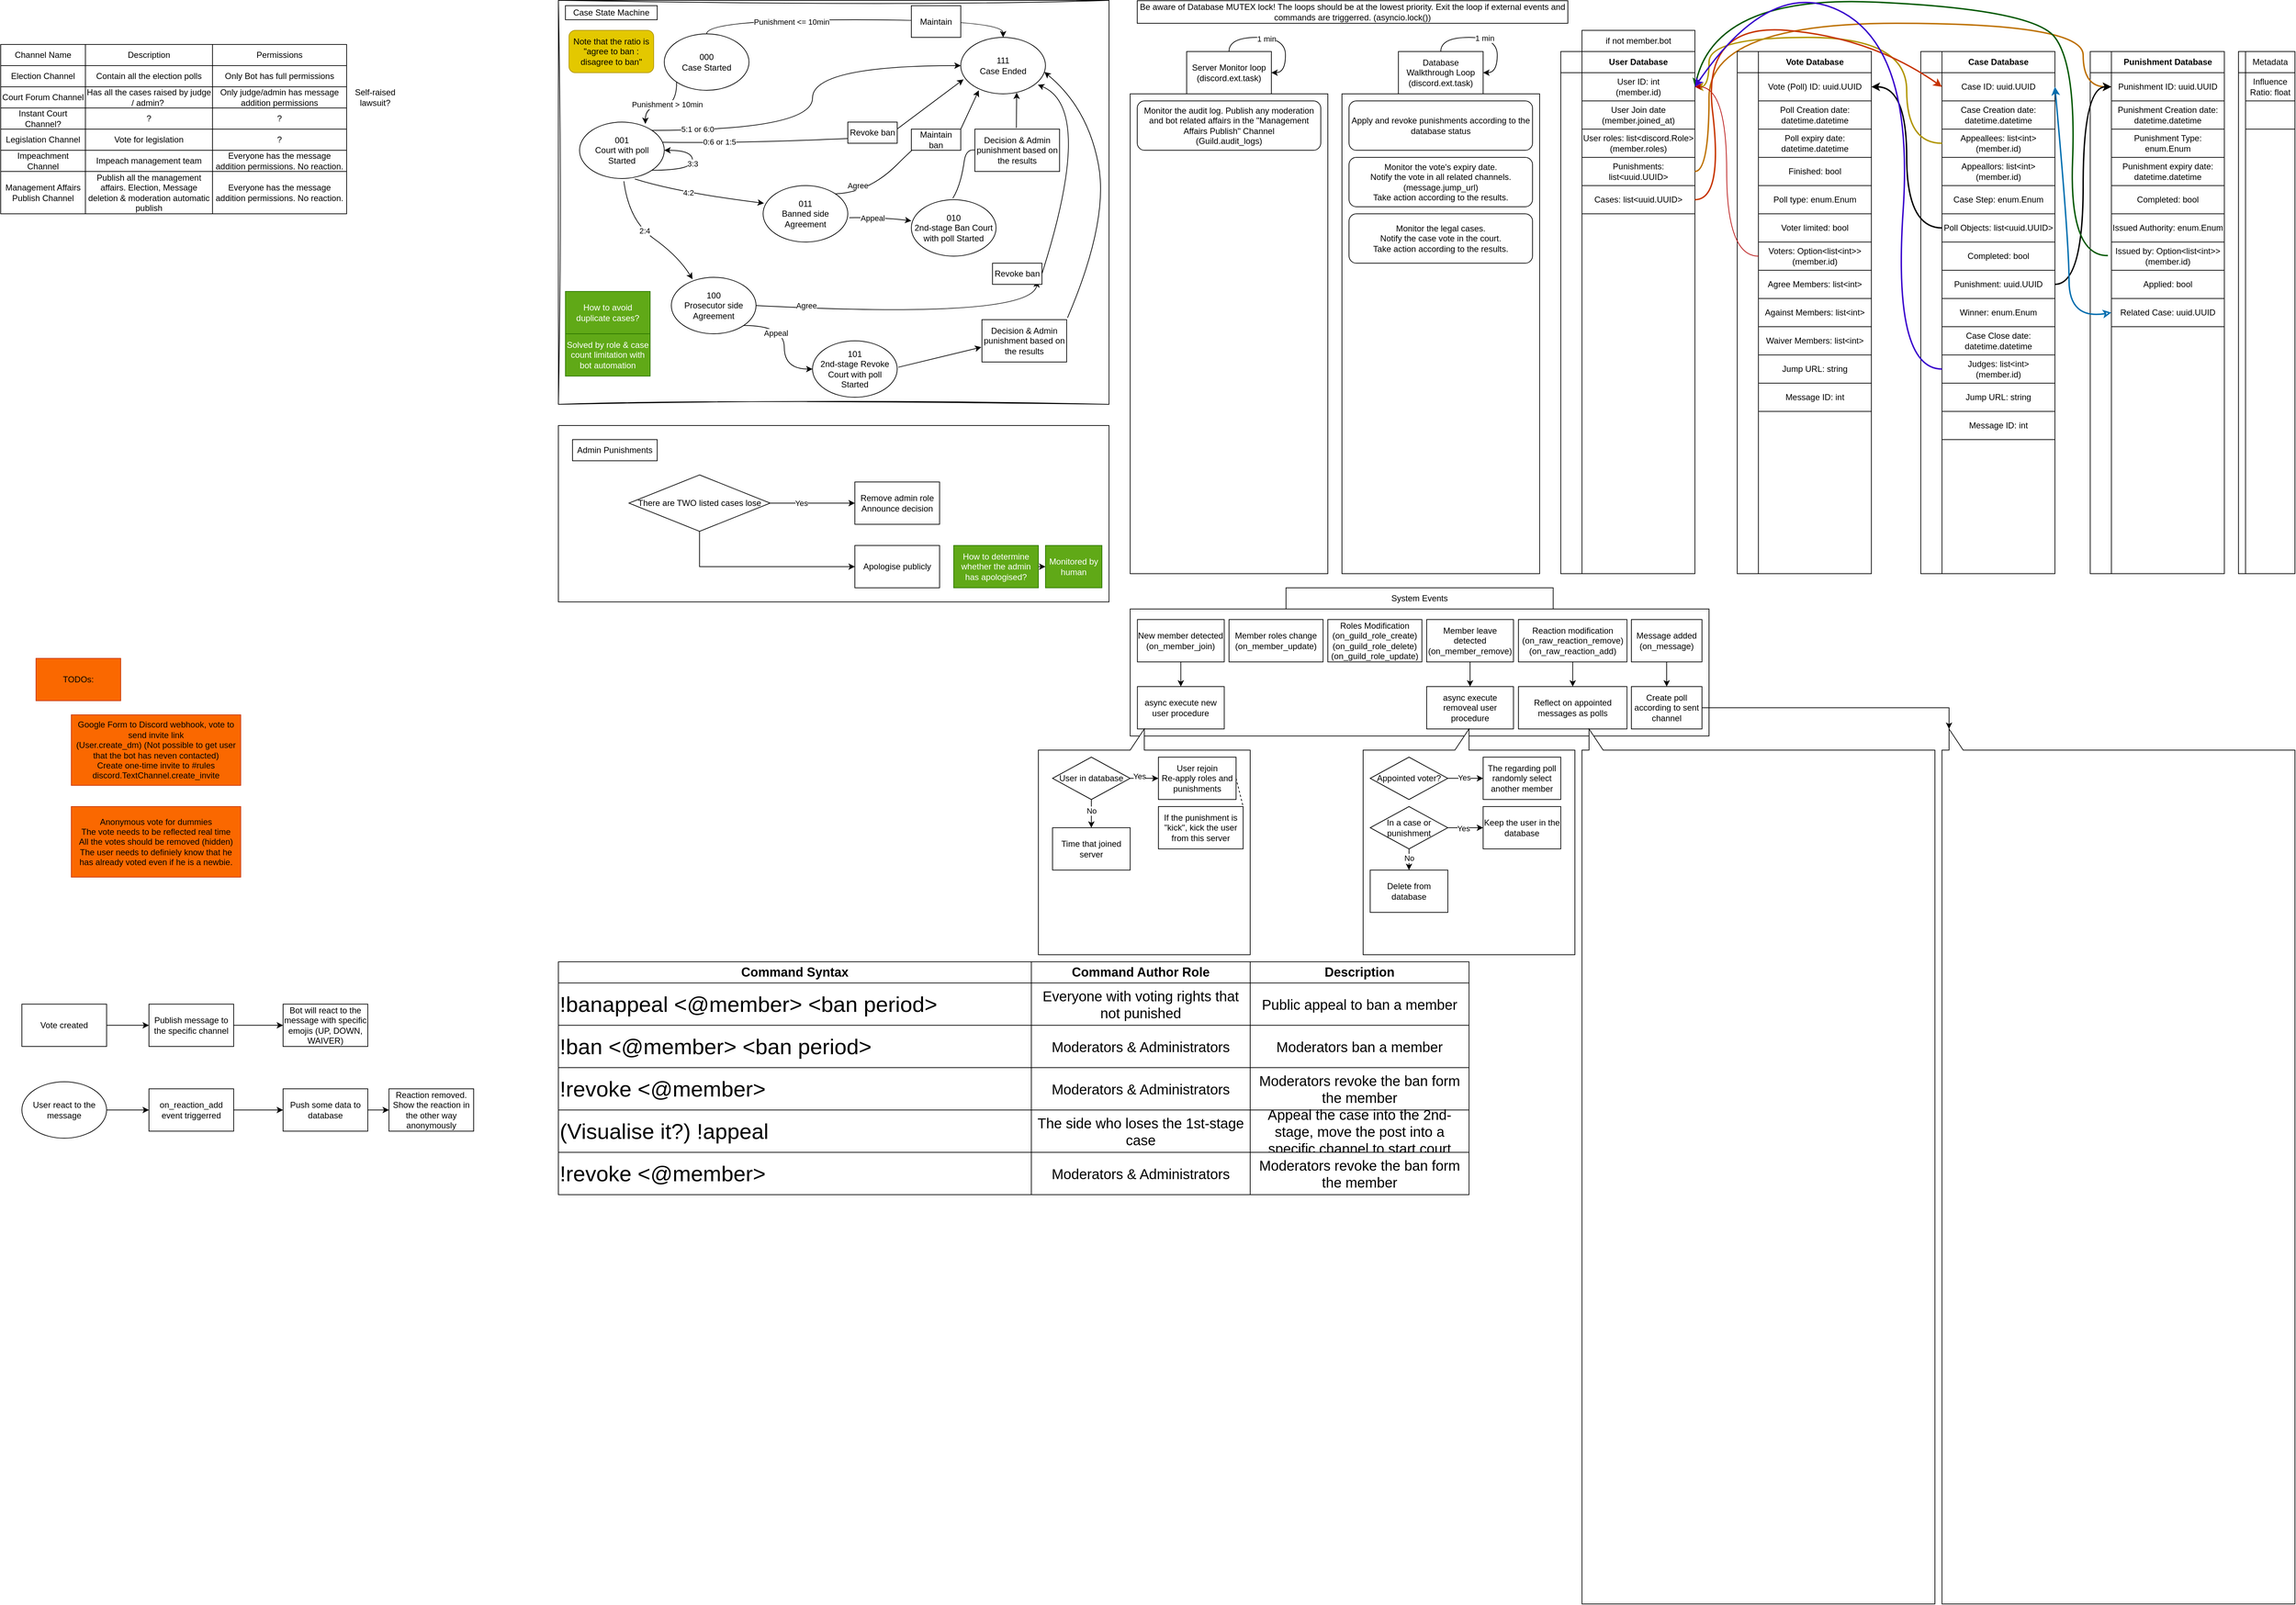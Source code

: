 <mxfile version="22.0.3" type="device">
  <diagram name="Page-1" id="uLq_MlZxw3ZsoGOFZqPO">
    <mxGraphModel dx="2505" dy="826" grid="1" gridSize="10" guides="1" tooltips="1" connect="1" arrows="1" fold="1" page="1" pageScale="1" pageWidth="827" pageHeight="1169" math="0" shadow="0">
      <root>
        <mxCell id="0" />
        <mxCell id="1" parent="0" />
        <mxCell id="YU63xsp-6MmmN9PyvZP0-16" value="" style="rounded=0;whiteSpace=wrap;html=1;" parent="1" vertex="1">
          <mxGeometry x="-810" y="610" width="780" height="250" as="geometry" />
        </mxCell>
        <mxCell id="CugVqRCdkoVX9YdtHMD1-129" value="" style="rounded=0;whiteSpace=wrap;html=1;glass=0;sketch=1;curveFitting=1;jiggle=2;" parent="1" vertex="1">
          <mxGeometry x="-810" y="7.5" width="780" height="572.5" as="geometry" />
        </mxCell>
        <mxCell id="CugVqRCdkoVX9YdtHMD1-11" value="" style="group" parent="1" vertex="1" connectable="0">
          <mxGeometry x="1360" y="80" width="190" height="740" as="geometry" />
        </mxCell>
        <mxCell id="CugVqRCdkoVX9YdtHMD1-12" value="" style="shape=internalStorage;whiteSpace=wrap;html=1;backgroundOutline=1;dx=30;dy=30;" parent="CugVqRCdkoVX9YdtHMD1-11" vertex="1">
          <mxGeometry width="190.0" height="740" as="geometry" />
        </mxCell>
        <mxCell id="CugVqRCdkoVX9YdtHMD1-13" value="&lt;b&gt;Punishment Database&lt;/b&gt;" style="rounded=0;whiteSpace=wrap;html=1;" parent="CugVqRCdkoVX9YdtHMD1-11" vertex="1">
          <mxGeometry x="30" width="160" height="30" as="geometry" />
        </mxCell>
        <mxCell id="CugVqRCdkoVX9YdtHMD1-14" value="Punishment Creation date: datetime.datetime" style="rounded=0;whiteSpace=wrap;html=1;" parent="CugVqRCdkoVX9YdtHMD1-11" vertex="1">
          <mxGeometry x="30" y="70" width="160" height="40" as="geometry" />
        </mxCell>
        <mxCell id="CugVqRCdkoVX9YdtHMD1-15" value="Punishment Type: enum.Enum" style="rounded=0;whiteSpace=wrap;html=1;" parent="CugVqRCdkoVX9YdtHMD1-11" vertex="1">
          <mxGeometry x="30" y="110" width="160" height="40" as="geometry" />
        </mxCell>
        <mxCell id="CugVqRCdkoVX9YdtHMD1-16" value="Punishment ID: uuid.UUID" style="rounded=0;whiteSpace=wrap;html=1;" parent="CugVqRCdkoVX9YdtHMD1-11" vertex="1">
          <mxGeometry x="30" y="30" width="160" height="40" as="geometry" />
        </mxCell>
        <mxCell id="CugVqRCdkoVX9YdtHMD1-17" value="Punishment expiry date: datetime.datetime" style="rounded=0;whiteSpace=wrap;html=1;" parent="CugVqRCdkoVX9YdtHMD1-11" vertex="1">
          <mxGeometry x="30" y="150" width="160" height="40" as="geometry" />
        </mxCell>
        <mxCell id="CugVqRCdkoVX9YdtHMD1-18" value="Completed: bool" style="rounded=0;whiteSpace=wrap;html=1;" parent="CugVqRCdkoVX9YdtHMD1-11" vertex="1">
          <mxGeometry x="30" y="190" width="160" height="40" as="geometry" />
        </mxCell>
        <mxCell id="YU63xsp-6MmmN9PyvZP0-4" value="Issued Authority: enum.Enum" style="rounded=0;whiteSpace=wrap;html=1;" parent="CugVqRCdkoVX9YdtHMD1-11" vertex="1">
          <mxGeometry x="30" y="230" width="160" height="40" as="geometry" />
        </mxCell>
        <mxCell id="YU63xsp-6MmmN9PyvZP0-5" value="Issued by: Option&amp;lt;list&amp;lt;int&amp;gt;&amp;gt;&lt;br&gt;(member.id)" style="rounded=0;whiteSpace=wrap;html=1;" parent="CugVqRCdkoVX9YdtHMD1-11" vertex="1">
          <mxGeometry x="30" y="270" width="160" height="40" as="geometry" />
        </mxCell>
        <mxCell id="-JbkQZ2zJmaDXcBbrkoS-2" value="Applied: bool" style="rounded=0;whiteSpace=wrap;html=1;" parent="CugVqRCdkoVX9YdtHMD1-11" vertex="1">
          <mxGeometry x="30" y="310" width="160" height="40" as="geometry" />
        </mxCell>
        <mxCell id="hUt7c7pbHUo2_pdm1PSN-19" value="Related Case: uuid.UUID" style="rounded=0;whiteSpace=wrap;html=1;" vertex="1" parent="CugVqRCdkoVX9YdtHMD1-11">
          <mxGeometry x="30" y="350" width="160" height="40" as="geometry" />
        </mxCell>
        <mxCell id="hgocp0C8wLDLiAGPXzZ_-30" value="" style="group;strokeWidth=2;" parent="1" vertex="1" connectable="0">
          <mxGeometry x="610" y="80" width="190" height="740" as="geometry" />
        </mxCell>
        <mxCell id="hgocp0C8wLDLiAGPXzZ_-3" value="" style="shape=internalStorage;whiteSpace=wrap;html=1;backgroundOutline=1;dx=30;dy=30;" parent="hgocp0C8wLDLiAGPXzZ_-30" vertex="1">
          <mxGeometry width="190.0" height="740" as="geometry" />
        </mxCell>
        <mxCell id="hgocp0C8wLDLiAGPXzZ_-28" value="&lt;b&gt;User Database&lt;/b&gt;" style="rounded=0;whiteSpace=wrap;html=1;" parent="hgocp0C8wLDLiAGPXzZ_-30" vertex="1">
          <mxGeometry x="30" width="160" height="30" as="geometry" />
        </mxCell>
        <mxCell id="hgocp0C8wLDLiAGPXzZ_-31" value="User Join date&lt;br&gt;(member.joined_at)" style="rounded=0;whiteSpace=wrap;html=1;" parent="hgocp0C8wLDLiAGPXzZ_-30" vertex="1">
          <mxGeometry x="30" y="70" width="160" height="40" as="geometry" />
        </mxCell>
        <mxCell id="hgocp0C8wLDLiAGPXzZ_-38" value="User roles: list&amp;lt;discord.Role&amp;gt;&lt;br&gt;(member.roles)" style="rounded=0;whiteSpace=wrap;html=1;" parent="hgocp0C8wLDLiAGPXzZ_-30" vertex="1">
          <mxGeometry x="30" y="110" width="160" height="40" as="geometry" />
        </mxCell>
        <mxCell id="CugVqRCdkoVX9YdtHMD1-29" value="Punishments: list&amp;lt;uuid.UUID&amp;gt;" style="rounded=0;whiteSpace=wrap;html=1;" parent="hgocp0C8wLDLiAGPXzZ_-30" vertex="1">
          <mxGeometry x="30" y="150" width="160" height="40" as="geometry" />
        </mxCell>
        <mxCell id="CugVqRCdkoVX9YdtHMD1-30" style="edgeStyle=orthogonalEdgeStyle;orthogonalLoop=1;jettySize=auto;html=1;exitX=1;exitY=0.5;exitDx=0;exitDy=0;curved=1;fillColor=#f0a30a;strokeColor=#BD7000;strokeWidth=2;" parent="hgocp0C8wLDLiAGPXzZ_-30" source="CugVqRCdkoVX9YdtHMD1-29" edge="1">
          <mxGeometry relative="1" as="geometry">
            <mxPoint x="780" y="50" as="targetPoint" />
            <Array as="points">
              <mxPoint x="210" y="170" />
              <mxPoint x="210" y="-40" />
              <mxPoint x="740" y="-40" />
              <mxPoint x="740" y="50" />
            </Array>
          </mxGeometry>
        </mxCell>
        <mxCell id="CugVqRCdkoVX9YdtHMD1-148" value="Cases: list&amp;lt;uuid.UUID&amp;gt;" style="rounded=0;whiteSpace=wrap;html=1;" parent="hgocp0C8wLDLiAGPXzZ_-30" vertex="1">
          <mxGeometry x="30" y="190" width="160" height="40" as="geometry" />
        </mxCell>
        <mxCell id="hgocp0C8wLDLiAGPXzZ_-12" value="" style="group" parent="1" vertex="1" connectable="0">
          <mxGeometry y="840" width="863.745" height="220" as="geometry" />
        </mxCell>
        <mxCell id="hgocp0C8wLDLiAGPXzZ_-10" value="" style="rounded=0;whiteSpace=wrap;html=1;" parent="hgocp0C8wLDLiAGPXzZ_-12" vertex="1">
          <mxGeometry y="30" width="820.0" height="180" as="geometry" />
        </mxCell>
        <mxCell id="hgocp0C8wLDLiAGPXzZ_-11" value="System Events" style="rounded=0;whiteSpace=wrap;html=1;" parent="hgocp0C8wLDLiAGPXzZ_-12" vertex="1">
          <mxGeometry x="220.769" width="378.462" height="30" as="geometry" />
        </mxCell>
        <mxCell id="hgocp0C8wLDLiAGPXzZ_-8" value="async execute new user procedure" style="rounded=0;whiteSpace=wrap;html=1;" parent="hgocp0C8wLDLiAGPXzZ_-12" vertex="1">
          <mxGeometry x="10.25" y="140" width="123.0" height="60" as="geometry" />
        </mxCell>
        <mxCell id="hgocp0C8wLDLiAGPXzZ_-7" value="New member detected&lt;br&gt;(on_member_join)" style="rounded=0;whiteSpace=wrap;html=1;" parent="hgocp0C8wLDLiAGPXzZ_-12" vertex="1">
          <mxGeometry x="10.25" y="45" width="123.0" height="60" as="geometry" />
        </mxCell>
        <mxCell id="hgocp0C8wLDLiAGPXzZ_-9" style="edgeStyle=orthogonalEdgeStyle;rounded=0;orthogonalLoop=1;jettySize=auto;html=1;exitX=0.5;exitY=1;exitDx=0;exitDy=0;entryX=0.5;entryY=0;entryDx=0;entryDy=0;" parent="hgocp0C8wLDLiAGPXzZ_-12" source="hgocp0C8wLDLiAGPXzZ_-7" target="hgocp0C8wLDLiAGPXzZ_-8" edge="1">
          <mxGeometry relative="1" as="geometry" />
        </mxCell>
        <mxCell id="hgocp0C8wLDLiAGPXzZ_-39" value="Member roles change&lt;br&gt;(on_member_update)" style="rounded=0;whiteSpace=wrap;html=1;" parent="hgocp0C8wLDLiAGPXzZ_-12" vertex="1">
          <mxGeometry x="140" y="45" width="133.25" height="60" as="geometry" />
        </mxCell>
        <mxCell id="hgocp0C8wLDLiAGPXzZ_-47" value="Roles Modification&lt;br&gt;(on_guild_role_create)&lt;br&gt;(on_guild_role_delete)&lt;br&gt;(on_guild_role_update)" style="rounded=0;whiteSpace=wrap;html=1;" parent="hgocp0C8wLDLiAGPXzZ_-12" vertex="1">
          <mxGeometry x="280" y="45" width="133.25" height="60" as="geometry" />
        </mxCell>
        <mxCell id="CugVqRCdkoVX9YdtHMD1-47" value="" style="edgeStyle=orthogonalEdgeStyle;rounded=0;orthogonalLoop=1;jettySize=auto;html=1;" parent="hgocp0C8wLDLiAGPXzZ_-12" source="CugVqRCdkoVX9YdtHMD1-45" target="CugVqRCdkoVX9YdtHMD1-46" edge="1">
          <mxGeometry relative="1" as="geometry" />
        </mxCell>
        <mxCell id="CugVqRCdkoVX9YdtHMD1-45" value="Member leave detected&lt;br&gt;(on_member_remove)" style="rounded=0;whiteSpace=wrap;html=1;" parent="hgocp0C8wLDLiAGPXzZ_-12" vertex="1">
          <mxGeometry x="420.0" y="45" width="123.0" height="60" as="geometry" />
        </mxCell>
        <mxCell id="CugVqRCdkoVX9YdtHMD1-46" value="async execute removeal user procedure" style="rounded=0;whiteSpace=wrap;html=1;" parent="hgocp0C8wLDLiAGPXzZ_-12" vertex="1">
          <mxGeometry x="420.0" y="140" width="123.0" height="60" as="geometry" />
        </mxCell>
        <mxCell id="CugVqRCdkoVX9YdtHMD1-133" value="" style="edgeStyle=orthogonalEdgeStyle;rounded=0;orthogonalLoop=1;jettySize=auto;html=1;" parent="hgocp0C8wLDLiAGPXzZ_-12" source="CugVqRCdkoVX9YdtHMD1-131" target="CugVqRCdkoVX9YdtHMD1-132" edge="1">
          <mxGeometry relative="1" as="geometry" />
        </mxCell>
        <mxCell id="CugVqRCdkoVX9YdtHMD1-131" value="Reaction modification&lt;br&gt;(on_raw_reaction_remove)&lt;br&gt;(on_raw_reaction_add)" style="rounded=0;whiteSpace=wrap;html=1;" parent="hgocp0C8wLDLiAGPXzZ_-12" vertex="1">
          <mxGeometry x="549.995" y="45" width="153.75" height="60" as="geometry" />
        </mxCell>
        <mxCell id="CugVqRCdkoVX9YdtHMD1-132" value="Reflect on appointed messages as polls" style="rounded=0;whiteSpace=wrap;html=1;" parent="hgocp0C8wLDLiAGPXzZ_-12" vertex="1">
          <mxGeometry x="549.995" y="140" width="153.75" height="60" as="geometry" />
        </mxCell>
        <mxCell id="YU63xsp-6MmmN9PyvZP0-24" style="edgeStyle=orthogonalEdgeStyle;rounded=0;orthogonalLoop=1;jettySize=auto;html=1;exitX=0.5;exitY=1;exitDx=0;exitDy=0;entryX=0.5;entryY=0;entryDx=0;entryDy=0;" parent="hgocp0C8wLDLiAGPXzZ_-12" source="YU63xsp-6MmmN9PyvZP0-21" target="YU63xsp-6MmmN9PyvZP0-22" edge="1">
          <mxGeometry relative="1" as="geometry" />
        </mxCell>
        <mxCell id="YU63xsp-6MmmN9PyvZP0-21" value="Message added&lt;br&gt;(on_message)" style="rounded=0;whiteSpace=wrap;html=1;" parent="hgocp0C8wLDLiAGPXzZ_-12" vertex="1">
          <mxGeometry x="710" y="45" width="100" height="60" as="geometry" />
        </mxCell>
        <mxCell id="YU63xsp-6MmmN9PyvZP0-22" value="Create poll according to sent channel" style="rounded=0;whiteSpace=wrap;html=1;" parent="hgocp0C8wLDLiAGPXzZ_-12" vertex="1">
          <mxGeometry x="710" y="140" width="100" height="60" as="geometry" />
        </mxCell>
        <mxCell id="hgocp0C8wLDLiAGPXzZ_-20" value="" style="shape=callout;whiteSpace=wrap;html=1;perimeter=calloutPerimeter;position2=0.5;rotation=-180;" parent="1" vertex="1">
          <mxGeometry x="-130" y="1040" width="300" height="320" as="geometry" />
        </mxCell>
        <mxCell id="hgocp0C8wLDLiAGPXzZ_-14" value="" style="group" parent="1" vertex="1" connectable="0">
          <mxGeometry x="300" y="80" width="280" height="740" as="geometry" />
        </mxCell>
        <mxCell id="hgocp0C8wLDLiAGPXzZ_-2" value="Database Walkthrough Loop&lt;br&gt;(discord.ext.task)" style="rounded=0;whiteSpace=wrap;html=1;" parent="hgocp0C8wLDLiAGPXzZ_-14" vertex="1">
          <mxGeometry x="80" width="120" height="60" as="geometry" />
        </mxCell>
        <mxCell id="hgocp0C8wLDLiAGPXzZ_-6" value="" style="rounded=0;whiteSpace=wrap;html=1;" parent="hgocp0C8wLDLiAGPXzZ_-14" vertex="1">
          <mxGeometry y="60" width="280" height="680" as="geometry" />
        </mxCell>
        <mxCell id="CugVqRCdkoVX9YdtHMD1-40" style="edgeStyle=orthogonalEdgeStyle;orthogonalLoop=1;jettySize=auto;html=1;exitX=0.5;exitY=0;exitDx=0;exitDy=0;entryX=1;entryY=0.5;entryDx=0;entryDy=0;curved=1;" parent="hgocp0C8wLDLiAGPXzZ_-14" source="hgocp0C8wLDLiAGPXzZ_-2" target="hgocp0C8wLDLiAGPXzZ_-2" edge="1">
          <mxGeometry relative="1" as="geometry" />
        </mxCell>
        <mxCell id="CugVqRCdkoVX9YdtHMD1-41" value="1 min" style="edgeLabel;html=1;align=center;verticalAlign=middle;resizable=0;points=[];" parent="CugVqRCdkoVX9YdtHMD1-40" vertex="1" connectable="0">
          <mxGeometry x="-0.041" y="-1" relative="1" as="geometry">
            <mxPoint as="offset" />
          </mxGeometry>
        </mxCell>
        <mxCell id="-JbkQZ2zJmaDXcBbrkoS-1" value="Apply and revoke punishments according to the database status" style="rounded=1;whiteSpace=wrap;html=1;" parent="hgocp0C8wLDLiAGPXzZ_-14" vertex="1">
          <mxGeometry x="10" y="70" width="260" height="70" as="geometry" />
        </mxCell>
        <mxCell id="-JbkQZ2zJmaDXcBbrkoS-3" value="Monitor the vote&#39;s expiry date.&lt;br&gt;Notify the vote in all related channels. (message.&lt;em class=&quot;property&quot;&gt;&lt;/em&gt;&lt;span class=&quot;sig-name descname&quot;&gt;jump_url)&lt;/span&gt;&lt;a title=&quot;Permalink to this definition&quot; href=&quot;https://discordpy.readthedocs.io/en/latest/api.html#discord.Message.jump_url&quot; class=&quot;headerlink&quot;&gt;&lt;/a&gt;&lt;br&gt;Take action according to the results." style="rounded=1;whiteSpace=wrap;html=1;" parent="hgocp0C8wLDLiAGPXzZ_-14" vertex="1">
          <mxGeometry x="10" y="150" width="260" height="70" as="geometry" />
        </mxCell>
        <mxCell id="-JbkQZ2zJmaDXcBbrkoS-4" value="Monitor the legal cases.&lt;br&gt;Notify the case vote in the court.&lt;br&gt;Take action according to the results." style="rounded=1;whiteSpace=wrap;html=1;" parent="hgocp0C8wLDLiAGPXzZ_-14" vertex="1">
          <mxGeometry x="10" y="230" width="260" height="70" as="geometry" />
        </mxCell>
        <mxCell id="hgocp0C8wLDLiAGPXzZ_-13" value="" style="group" parent="1" vertex="1" connectable="0">
          <mxGeometry y="80" width="280" height="740" as="geometry" />
        </mxCell>
        <mxCell id="hgocp0C8wLDLiAGPXzZ_-1" value="Server Monitor loop&lt;br&gt;(discord.ext.task)" style="rounded=0;whiteSpace=wrap;html=1;" parent="hgocp0C8wLDLiAGPXzZ_-13" vertex="1">
          <mxGeometry x="80" width="120" height="60" as="geometry" />
        </mxCell>
        <mxCell id="hgocp0C8wLDLiAGPXzZ_-5" value="" style="rounded=0;whiteSpace=wrap;html=1;" parent="hgocp0C8wLDLiAGPXzZ_-13" vertex="1">
          <mxGeometry y="60" width="280" height="680" as="geometry" />
        </mxCell>
        <mxCell id="CugVqRCdkoVX9YdtHMD1-38" style="edgeStyle=orthogonalEdgeStyle;orthogonalLoop=1;jettySize=auto;html=1;exitX=0.5;exitY=0;exitDx=0;exitDy=0;entryX=1;entryY=0.5;entryDx=0;entryDy=0;curved=1;" parent="hgocp0C8wLDLiAGPXzZ_-13" source="hgocp0C8wLDLiAGPXzZ_-1" target="hgocp0C8wLDLiAGPXzZ_-1" edge="1">
          <mxGeometry relative="1" as="geometry" />
        </mxCell>
        <mxCell id="CugVqRCdkoVX9YdtHMD1-39" value="1 min" style="edgeLabel;html=1;align=center;verticalAlign=middle;resizable=0;points=[];" parent="CugVqRCdkoVX9YdtHMD1-38" vertex="1" connectable="0">
          <mxGeometry x="-0.146" y="-2" relative="1" as="geometry">
            <mxPoint as="offset" />
          </mxGeometry>
        </mxCell>
        <mxCell id="-JbkQZ2zJmaDXcBbrkoS-9" value="Monitor the audit log. Publish any moderation and bot related affairs in the &quot;Management Affairs Publish&quot; Channel&lt;br&gt;(Guild.&lt;em class=&quot;property&quot;&gt;&lt;/em&gt;audit_logs)&lt;span class=&quot;sig-paren&quot;&gt;&lt;/span&gt;" style="rounded=1;whiteSpace=wrap;html=1;" parent="hgocp0C8wLDLiAGPXzZ_-13" vertex="1">
          <mxGeometry x="10" y="70" width="260" height="70" as="geometry" />
        </mxCell>
        <mxCell id="hgocp0C8wLDLiAGPXzZ_-23" value="" style="edgeStyle=orthogonalEdgeStyle;rounded=0;orthogonalLoop=1;jettySize=auto;html=1;" parent="1" source="hgocp0C8wLDLiAGPXzZ_-21" target="hgocp0C8wLDLiAGPXzZ_-22" edge="1">
          <mxGeometry relative="1" as="geometry" />
        </mxCell>
        <mxCell id="hgocp0C8wLDLiAGPXzZ_-24" value="No" style="edgeLabel;html=1;align=center;verticalAlign=middle;resizable=0;points=[];" parent="hgocp0C8wLDLiAGPXzZ_-23" vertex="1" connectable="0">
          <mxGeometry x="-0.2" relative="1" as="geometry">
            <mxPoint as="offset" />
          </mxGeometry>
        </mxCell>
        <mxCell id="hgocp0C8wLDLiAGPXzZ_-26" value="" style="edgeStyle=orthogonalEdgeStyle;rounded=0;orthogonalLoop=1;jettySize=auto;html=1;" parent="1" source="hgocp0C8wLDLiAGPXzZ_-21" target="hgocp0C8wLDLiAGPXzZ_-25" edge="1">
          <mxGeometry relative="1" as="geometry" />
        </mxCell>
        <mxCell id="hgocp0C8wLDLiAGPXzZ_-27" value="Yes" style="edgeLabel;html=1;align=center;verticalAlign=middle;resizable=0;points=[];" parent="hgocp0C8wLDLiAGPXzZ_-26" vertex="1" connectable="0">
          <mxGeometry x="-0.379" y="3" relative="1" as="geometry">
            <mxPoint as="offset" />
          </mxGeometry>
        </mxCell>
        <mxCell id="hgocp0C8wLDLiAGPXzZ_-21" value="User in database" style="rhombus;whiteSpace=wrap;html=1;" parent="1" vertex="1">
          <mxGeometry x="-110" y="1080" width="110" height="60" as="geometry" />
        </mxCell>
        <mxCell id="hgocp0C8wLDLiAGPXzZ_-22" value="Time that joined server" style="rounded=0;whiteSpace=wrap;html=1;" parent="1" vertex="1">
          <mxGeometry x="-110" y="1180" width="110" height="60" as="geometry" />
        </mxCell>
        <mxCell id="hgocp0C8wLDLiAGPXzZ_-25" value="User rejoin&lt;br&gt;Re-apply roles and punishments" style="rounded=0;whiteSpace=wrap;html=1;" parent="1" vertex="1">
          <mxGeometry x="40" y="1080" width="110" height="60" as="geometry" />
        </mxCell>
        <mxCell id="hgocp0C8wLDLiAGPXzZ_-29" value="User ID: int&lt;br&gt;(member.id)" style="rounded=0;whiteSpace=wrap;html=1;" parent="1" vertex="1">
          <mxGeometry x="640" y="110" width="160" height="40" as="geometry" />
        </mxCell>
        <mxCell id="hgocp0C8wLDLiAGPXzZ_-32" value="if not member.bot" style="rounded=0;whiteSpace=wrap;html=1;" parent="1" vertex="1">
          <mxGeometry x="640" y="50" width="160" height="30" as="geometry" />
        </mxCell>
        <mxCell id="hgocp0C8wLDLiAGPXzZ_-53" value="" style="group" parent="1" vertex="1" connectable="0">
          <mxGeometry x="860" y="80" width="190" height="740" as="geometry" />
        </mxCell>
        <mxCell id="hgocp0C8wLDLiAGPXzZ_-54" value="" style="shape=internalStorage;whiteSpace=wrap;html=1;backgroundOutline=1;dx=30;dy=30;" parent="hgocp0C8wLDLiAGPXzZ_-53" vertex="1">
          <mxGeometry width="190.0" height="740" as="geometry" />
        </mxCell>
        <mxCell id="hgocp0C8wLDLiAGPXzZ_-55" value="&lt;b&gt;Vote Database&lt;/b&gt;" style="rounded=0;whiteSpace=wrap;html=1;" parent="hgocp0C8wLDLiAGPXzZ_-53" vertex="1">
          <mxGeometry x="30" width="160" height="30" as="geometry" />
        </mxCell>
        <mxCell id="hgocp0C8wLDLiAGPXzZ_-56" value="Poll Creation date: datetime.datetime" style="rounded=0;whiteSpace=wrap;html=1;" parent="hgocp0C8wLDLiAGPXzZ_-53" vertex="1">
          <mxGeometry x="30" y="70" width="160" height="40" as="geometry" />
        </mxCell>
        <mxCell id="hgocp0C8wLDLiAGPXzZ_-57" value="Poll expiry date: datetime.datetime" style="rounded=0;whiteSpace=wrap;html=1;" parent="hgocp0C8wLDLiAGPXzZ_-53" vertex="1">
          <mxGeometry x="30" y="110" width="160" height="40" as="geometry" />
        </mxCell>
        <mxCell id="hgocp0C8wLDLiAGPXzZ_-58" value="Vote (Poll) ID: uuid.UUID" style="rounded=0;whiteSpace=wrap;html=1;" parent="hgocp0C8wLDLiAGPXzZ_-53" vertex="1">
          <mxGeometry x="30" y="30" width="160" height="40" as="geometry" />
        </mxCell>
        <mxCell id="hgocp0C8wLDLiAGPXzZ_-65" value="Finished: bool" style="rounded=0;whiteSpace=wrap;html=1;" parent="hgocp0C8wLDLiAGPXzZ_-53" vertex="1">
          <mxGeometry x="30" y="150" width="160" height="40" as="geometry" />
        </mxCell>
        <mxCell id="hgocp0C8wLDLiAGPXzZ_-66" value="Poll type: enum.Enum" style="rounded=0;whiteSpace=wrap;html=1;" parent="hgocp0C8wLDLiAGPXzZ_-53" vertex="1">
          <mxGeometry x="30" y="190" width="160" height="40" as="geometry" />
        </mxCell>
        <mxCell id="CugVqRCdkoVX9YdtHMD1-42" value="Voter limited: bool" style="rounded=0;whiteSpace=wrap;html=1;" parent="hgocp0C8wLDLiAGPXzZ_-53" vertex="1">
          <mxGeometry x="30" y="230" width="160" height="40" as="geometry" />
        </mxCell>
        <mxCell id="CugVqRCdkoVX9YdtHMD1-43" value="Voters: Option&amp;lt;list&amp;lt;int&amp;gt;&amp;gt;&lt;br&gt;(member.id)" style="rounded=0;whiteSpace=wrap;html=1;" parent="hgocp0C8wLDLiAGPXzZ_-53" vertex="1">
          <mxGeometry x="30" y="270" width="160" height="40" as="geometry" />
        </mxCell>
        <mxCell id="-JbkQZ2zJmaDXcBbrkoS-5" value="Agree Members: list&amp;lt;int&amp;gt;" style="rounded=0;whiteSpace=wrap;html=1;" parent="hgocp0C8wLDLiAGPXzZ_-53" vertex="1">
          <mxGeometry x="30" y="310" width="160" height="40" as="geometry" />
        </mxCell>
        <mxCell id="-JbkQZ2zJmaDXcBbrkoS-6" value="Against Members: list&amp;lt;int&amp;gt;" style="rounded=0;whiteSpace=wrap;html=1;" parent="hgocp0C8wLDLiAGPXzZ_-53" vertex="1">
          <mxGeometry x="30" y="350" width="160" height="40" as="geometry" />
        </mxCell>
        <mxCell id="-JbkQZ2zJmaDXcBbrkoS-12" value="Waiver Members: list&amp;lt;int&amp;gt;" style="rounded=0;whiteSpace=wrap;html=1;" parent="hgocp0C8wLDLiAGPXzZ_-53" vertex="1">
          <mxGeometry x="30" y="390" width="160" height="40" as="geometry" />
        </mxCell>
        <mxCell id="BigOB-g6q4JyU_0KOPlr-13" value="Jump URL: string" style="rounded=0;whiteSpace=wrap;html=1;" parent="hgocp0C8wLDLiAGPXzZ_-53" vertex="1">
          <mxGeometry x="30" y="430" width="160" height="40" as="geometry" />
        </mxCell>
        <mxCell id="hUt7c7pbHUo2_pdm1PSN-16" value="Message ID: int" style="rounded=0;whiteSpace=wrap;html=1;" vertex="1" parent="hgocp0C8wLDLiAGPXzZ_-53">
          <mxGeometry x="30" y="470" width="160" height="40" as="geometry" />
        </mxCell>
        <mxCell id="CugVqRCdkoVX9YdtHMD1-1" value="" style="group" parent="1" vertex="1" connectable="0">
          <mxGeometry x="1120" y="80" width="190" height="740" as="geometry" />
        </mxCell>
        <mxCell id="CugVqRCdkoVX9YdtHMD1-2" value="" style="shape=internalStorage;whiteSpace=wrap;html=1;backgroundOutline=1;dx=30;dy=30;" parent="CugVqRCdkoVX9YdtHMD1-1" vertex="1">
          <mxGeometry width="190.0" height="740" as="geometry" />
        </mxCell>
        <mxCell id="CugVqRCdkoVX9YdtHMD1-3" value="&lt;b&gt;Case Database&lt;/b&gt;" style="rounded=0;whiteSpace=wrap;html=1;" parent="CugVqRCdkoVX9YdtHMD1-1" vertex="1">
          <mxGeometry x="30" width="160" height="30" as="geometry" />
        </mxCell>
        <mxCell id="CugVqRCdkoVX9YdtHMD1-4" value="Case Creation date: datetime.datetime" style="rounded=0;whiteSpace=wrap;html=1;" parent="CugVqRCdkoVX9YdtHMD1-1" vertex="1">
          <mxGeometry x="30" y="70" width="160" height="40" as="geometry" />
        </mxCell>
        <mxCell id="CugVqRCdkoVX9YdtHMD1-5" value="Case Step: enum.Enum" style="rounded=0;whiteSpace=wrap;html=1;" parent="CugVqRCdkoVX9YdtHMD1-1" vertex="1">
          <mxGeometry x="30" y="190" width="160" height="40" as="geometry" />
        </mxCell>
        <mxCell id="CugVqRCdkoVX9YdtHMD1-6" value="Case ID: uuid.UUID" style="rounded=0;whiteSpace=wrap;html=1;" parent="CugVqRCdkoVX9YdtHMD1-1" vertex="1">
          <mxGeometry x="30" y="30" width="160" height="40" as="geometry" />
        </mxCell>
        <mxCell id="CugVqRCdkoVX9YdtHMD1-7" value="Poll Objects: list&amp;lt;uuid.UUID&amp;gt;" style="rounded=0;whiteSpace=wrap;html=1;" parent="CugVqRCdkoVX9YdtHMD1-1" vertex="1">
          <mxGeometry x="30" y="230" width="160" height="40" as="geometry" />
        </mxCell>
        <mxCell id="CugVqRCdkoVX9YdtHMD1-8" value="Completed: bool" style="rounded=0;whiteSpace=wrap;html=1;" parent="CugVqRCdkoVX9YdtHMD1-1" vertex="1">
          <mxGeometry x="30" y="270" width="160" height="40" as="geometry" />
        </mxCell>
        <mxCell id="CugVqRCdkoVX9YdtHMD1-27" value="Punishment: uuid.UUID" style="rounded=0;whiteSpace=wrap;html=1;" parent="CugVqRCdkoVX9YdtHMD1-1" vertex="1">
          <mxGeometry x="30" y="310" width="160" height="40" as="geometry" />
        </mxCell>
        <mxCell id="CugVqRCdkoVX9YdtHMD1-31" value="Appeallees: list&amp;lt;int&amp;gt;&lt;br&gt;(member.id)" style="rounded=0;whiteSpace=wrap;html=1;" parent="CugVqRCdkoVX9YdtHMD1-1" vertex="1">
          <mxGeometry x="30" y="110" width="160" height="40" as="geometry" />
        </mxCell>
        <mxCell id="CugVqRCdkoVX9YdtHMD1-34" value="Appeallors: list&amp;lt;int&amp;gt;&lt;br&gt;(member.id)" style="rounded=0;whiteSpace=wrap;html=1;" parent="CugVqRCdkoVX9YdtHMD1-1" vertex="1">
          <mxGeometry x="30" y="150" width="160" height="40" as="geometry" />
        </mxCell>
        <mxCell id="YU63xsp-6MmmN9PyvZP0-3" value="Winner: enum.Enum" style="rounded=0;whiteSpace=wrap;html=1;" parent="CugVqRCdkoVX9YdtHMD1-1" vertex="1">
          <mxGeometry x="30" y="350" width="160" height="40" as="geometry" />
        </mxCell>
        <mxCell id="YU63xsp-6MmmN9PyvZP0-7" value="Case Close date: datetime.datetime" style="rounded=0;whiteSpace=wrap;html=1;" parent="CugVqRCdkoVX9YdtHMD1-1" vertex="1">
          <mxGeometry x="30" y="390" width="160" height="40" as="geometry" />
        </mxCell>
        <mxCell id="38umOZy2QEPfSnPI1kEB-10" value="Judges: list&amp;lt;int&amp;gt;&lt;br&gt;(member.id)" style="rounded=0;whiteSpace=wrap;html=1;" parent="CugVqRCdkoVX9YdtHMD1-1" vertex="1">
          <mxGeometry x="30" y="430" width="160" height="40" as="geometry" />
        </mxCell>
        <mxCell id="hUt7c7pbHUo2_pdm1PSN-17" value="Message ID: int" style="rounded=0;whiteSpace=wrap;html=1;" vertex="1" parent="CugVqRCdkoVX9YdtHMD1-1">
          <mxGeometry x="30" y="510" width="160" height="40" as="geometry" />
        </mxCell>
        <mxCell id="hUt7c7pbHUo2_pdm1PSN-18" value="Jump URL: string" style="rounded=0;whiteSpace=wrap;html=1;" vertex="1" parent="CugVqRCdkoVX9YdtHMD1-1">
          <mxGeometry x="30" y="470" width="160" height="40" as="geometry" />
        </mxCell>
        <mxCell id="CugVqRCdkoVX9YdtHMD1-72" style="edgeStyle=orthogonalEdgeStyle;orthogonalLoop=1;jettySize=auto;html=1;exitX=0.5;exitY=0;exitDx=0;exitDy=0;entryX=0.5;entryY=0;entryDx=0;entryDy=0;curved=1;" parent="1" source="CugVqRCdkoVX9YdtHMD1-9" target="CugVqRCdkoVX9YdtHMD1-69" edge="1">
          <mxGeometry relative="1" as="geometry" />
        </mxCell>
        <mxCell id="CugVqRCdkoVX9YdtHMD1-73" value="Punishment &amp;lt;= 10min" style="edgeLabel;html=1;align=center;verticalAlign=middle;resizable=0;points=[];" parent="CugVqRCdkoVX9YdtHMD1-72" vertex="1" connectable="0">
          <mxGeometry x="-0.099" relative="1" as="geometry">
            <mxPoint x="-70" y="3" as="offset" />
          </mxGeometry>
        </mxCell>
        <mxCell id="CugVqRCdkoVX9YdtHMD1-9" value="000&lt;br&gt;Case Started" style="ellipse;whiteSpace=wrap;html=1;" parent="1" vertex="1">
          <mxGeometry x="-660" y="55" width="120" height="80" as="geometry" />
        </mxCell>
        <mxCell id="CugVqRCdkoVX9YdtHMD1-10" style="edgeStyle=orthogonalEdgeStyle;orthogonalLoop=1;jettySize=auto;html=1;exitX=0;exitY=0.5;exitDx=0;exitDy=0;entryX=1;entryY=0.5;entryDx=0;entryDy=0;curved=1;strokeWidth=2;" parent="1" source="CugVqRCdkoVX9YdtHMD1-7" target="hgocp0C8wLDLiAGPXzZ_-58" edge="1">
          <mxGeometry relative="1" as="geometry" />
        </mxCell>
        <mxCell id="CugVqRCdkoVX9YdtHMD1-28" style="edgeStyle=orthogonalEdgeStyle;orthogonalLoop=1;jettySize=auto;html=1;exitX=1;exitY=0.5;exitDx=0;exitDy=0;entryX=0;entryY=0.5;entryDx=0;entryDy=0;curved=1;strokeWidth=2;" parent="1" source="CugVqRCdkoVX9YdtHMD1-27" target="CugVqRCdkoVX9YdtHMD1-16" edge="1">
          <mxGeometry relative="1" as="geometry" />
        </mxCell>
        <mxCell id="CugVqRCdkoVX9YdtHMD1-32" style="edgeStyle=orthogonalEdgeStyle;orthogonalLoop=1;jettySize=auto;html=1;exitX=0;exitY=0.5;exitDx=0;exitDy=0;entryX=1;entryY=0.5;entryDx=0;entryDy=0;curved=1;fillColor=#e3c800;strokeColor=#B09500;strokeWidth=2;" parent="1" source="CugVqRCdkoVX9YdtHMD1-31" target="hgocp0C8wLDLiAGPXzZ_-29" edge="1">
          <mxGeometry relative="1" as="geometry">
            <Array as="points">
              <mxPoint x="1100" y="210" />
              <mxPoint x="1100" y="60" />
              <mxPoint x="820" y="60" />
              <mxPoint x="820" y="130" />
            </Array>
          </mxGeometry>
        </mxCell>
        <mxCell id="CugVqRCdkoVX9YdtHMD1-35" value="Case State Machine" style="rounded=0;whiteSpace=wrap;html=1;" parent="1" vertex="1">
          <mxGeometry x="-800" y="15" width="130" height="20" as="geometry" />
        </mxCell>
        <mxCell id="CugVqRCdkoVX9YdtHMD1-75" style="edgeStyle=orthogonalEdgeStyle;orthogonalLoop=1;jettySize=auto;html=1;exitX=1;exitY=0;exitDx=0;exitDy=0;entryX=0;entryY=0.5;entryDx=0;entryDy=0;curved=1;" parent="1" source="CugVqRCdkoVX9YdtHMD1-37" target="CugVqRCdkoVX9YdtHMD1-69" edge="1">
          <mxGeometry relative="1" as="geometry">
            <Array as="points">
              <mxPoint x="-450" y="192" />
              <mxPoint x="-450" y="100" />
            </Array>
          </mxGeometry>
        </mxCell>
        <mxCell id="CugVqRCdkoVX9YdtHMD1-76" value="5:1 or 6:0" style="edgeLabel;html=1;align=center;verticalAlign=middle;resizable=0;points=[];" parent="CugVqRCdkoVX9YdtHMD1-75" vertex="1" connectable="0">
          <mxGeometry x="-0.758" y="2" relative="1" as="geometry">
            <mxPoint as="offset" />
          </mxGeometry>
        </mxCell>
        <mxCell id="CugVqRCdkoVX9YdtHMD1-37" value="001&lt;br&gt;Court with poll Started" style="ellipse;whiteSpace=wrap;html=1;" parent="1" vertex="1">
          <mxGeometry x="-780" y="180" width="120" height="80" as="geometry" />
        </mxCell>
        <mxCell id="CugVqRCdkoVX9YdtHMD1-44" style="edgeStyle=orthogonalEdgeStyle;orthogonalLoop=1;jettySize=auto;html=1;exitX=0;exitY=0.5;exitDx=0;exitDy=0;entryX=1;entryY=0.5;entryDx=0;entryDy=0;curved=1;fillColor=#e51400;strokeColor=#B20000;" parent="1" source="CugVqRCdkoVX9YdtHMD1-43" target="hgocp0C8wLDLiAGPXzZ_-29" edge="1">
          <mxGeometry relative="1" as="geometry" />
        </mxCell>
        <mxCell id="CugVqRCdkoVX9YdtHMD1-48" value="" style="shape=callout;whiteSpace=wrap;html=1;perimeter=calloutPerimeter;position2=0.5;rotation=-180;" parent="1" vertex="1">
          <mxGeometry x="330" y="1040" width="300" height="320" as="geometry" />
        </mxCell>
        <mxCell id="CugVqRCdkoVX9YdtHMD1-60" value="" style="edgeStyle=orthogonalEdgeStyle;rounded=0;orthogonalLoop=1;jettySize=auto;html=1;" parent="1" source="CugVqRCdkoVX9YdtHMD1-55" target="CugVqRCdkoVX9YdtHMD1-59" edge="1">
          <mxGeometry relative="1" as="geometry" />
        </mxCell>
        <mxCell id="CugVqRCdkoVX9YdtHMD1-61" value="Yes" style="edgeLabel;html=1;align=center;verticalAlign=middle;resizable=0;points=[];" parent="CugVqRCdkoVX9YdtHMD1-60" vertex="1" connectable="0">
          <mxGeometry x="-0.097" y="1" relative="1" as="geometry">
            <mxPoint as="offset" />
          </mxGeometry>
        </mxCell>
        <mxCell id="CugVqRCdkoVX9YdtHMD1-55" value="Appointed voter?" style="rhombus;whiteSpace=wrap;html=1;" parent="1" vertex="1">
          <mxGeometry x="340" y="1080" width="110" height="60" as="geometry" />
        </mxCell>
        <mxCell id="CugVqRCdkoVX9YdtHMD1-59" value="The regarding poll randomly select another member" style="rounded=0;whiteSpace=wrap;html=1;" parent="1" vertex="1">
          <mxGeometry x="500" y="1080" width="110" height="60" as="geometry" />
        </mxCell>
        <mxCell id="CugVqRCdkoVX9YdtHMD1-65" value="" style="edgeStyle=orthogonalEdgeStyle;rounded=0;orthogonalLoop=1;jettySize=auto;html=1;" parent="1" source="CugVqRCdkoVX9YdtHMD1-62" target="CugVqRCdkoVX9YdtHMD1-64" edge="1">
          <mxGeometry relative="1" as="geometry" />
        </mxCell>
        <mxCell id="CugVqRCdkoVX9YdtHMD1-68" value="Yes" style="edgeLabel;html=1;align=center;verticalAlign=middle;resizable=0;points=[];" parent="CugVqRCdkoVX9YdtHMD1-65" vertex="1" connectable="0">
          <mxGeometry x="-0.116" y="-1" relative="1" as="geometry">
            <mxPoint as="offset" />
          </mxGeometry>
        </mxCell>
        <mxCell id="CugVqRCdkoVX9YdtHMD1-66" value="" style="edgeStyle=orthogonalEdgeStyle;rounded=0;orthogonalLoop=1;jettySize=auto;html=1;" parent="1" source="CugVqRCdkoVX9YdtHMD1-62" target="CugVqRCdkoVX9YdtHMD1-63" edge="1">
          <mxGeometry relative="1" as="geometry" />
        </mxCell>
        <mxCell id="CugVqRCdkoVX9YdtHMD1-67" value="No" style="edgeLabel;html=1;align=center;verticalAlign=middle;resizable=0;points=[];" parent="CugVqRCdkoVX9YdtHMD1-66" vertex="1" connectable="0">
          <mxGeometry x="0.322" relative="1" as="geometry">
            <mxPoint as="offset" />
          </mxGeometry>
        </mxCell>
        <mxCell id="CugVqRCdkoVX9YdtHMD1-62" value="In a case or&lt;br&gt;punishment" style="rhombus;whiteSpace=wrap;html=1;" parent="1" vertex="1">
          <mxGeometry x="340" y="1150" width="110" height="60" as="geometry" />
        </mxCell>
        <mxCell id="CugVqRCdkoVX9YdtHMD1-63" value="Delete from database" style="rounded=0;whiteSpace=wrap;html=1;" parent="1" vertex="1">
          <mxGeometry x="340" y="1240" width="110" height="60" as="geometry" />
        </mxCell>
        <mxCell id="CugVqRCdkoVX9YdtHMD1-64" value="Keep the user in the database" style="rounded=0;whiteSpace=wrap;html=1;" parent="1" vertex="1">
          <mxGeometry x="500" y="1150" width="110" height="60" as="geometry" />
        </mxCell>
        <mxCell id="CugVqRCdkoVX9YdtHMD1-69" value="111&lt;br&gt;Case Ended" style="ellipse;whiteSpace=wrap;html=1;" parent="1" vertex="1">
          <mxGeometry x="-240" y="60" width="120" height="80" as="geometry" />
        </mxCell>
        <mxCell id="CugVqRCdkoVX9YdtHMD1-70" style="edgeStyle=orthogonalEdgeStyle;orthogonalLoop=1;jettySize=auto;html=1;exitX=0;exitY=1;exitDx=0;exitDy=0;entryX=0.777;entryY=0.033;entryDx=0;entryDy=0;entryPerimeter=0;curved=1;" parent="1" source="CugVqRCdkoVX9YdtHMD1-9" target="CugVqRCdkoVX9YdtHMD1-37" edge="1">
          <mxGeometry relative="1" as="geometry" />
        </mxCell>
        <mxCell id="CugVqRCdkoVX9YdtHMD1-71" value="Punishment &amp;gt; 10min" style="edgeLabel;html=1;align=center;verticalAlign=middle;resizable=0;points=[];" parent="CugVqRCdkoVX9YdtHMD1-70" vertex="1" connectable="0">
          <mxGeometry x="-0.078" y="-3" relative="1" as="geometry">
            <mxPoint as="offset" />
          </mxGeometry>
        </mxCell>
        <mxCell id="CugVqRCdkoVX9YdtHMD1-74" value="Maintain" style="rounded=0;whiteSpace=wrap;html=1;" parent="1" vertex="1">
          <mxGeometry x="-310" y="15" width="70" height="45" as="geometry" />
        </mxCell>
        <mxCell id="CugVqRCdkoVX9YdtHMD1-78" style="edgeStyle=orthogonalEdgeStyle;orthogonalLoop=1;jettySize=auto;html=1;exitX=1;exitY=1;exitDx=0;exitDy=0;entryX=1;entryY=0.5;entryDx=0;entryDy=0;curved=1;" parent="1" source="CugVqRCdkoVX9YdtHMD1-37" target="CugVqRCdkoVX9YdtHMD1-37" edge="1">
          <mxGeometry relative="1" as="geometry">
            <Array as="points">
              <mxPoint x="-620" y="248" />
              <mxPoint x="-620" y="220" />
            </Array>
          </mxGeometry>
        </mxCell>
        <mxCell id="CugVqRCdkoVX9YdtHMD1-79" value="3:3" style="edgeLabel;html=1;align=center;verticalAlign=middle;resizable=0;points=[];" parent="CugVqRCdkoVX9YdtHMD1-78" vertex="1" connectable="0">
          <mxGeometry x="0.063" relative="1" as="geometry">
            <mxPoint as="offset" />
          </mxGeometry>
        </mxCell>
        <mxCell id="CugVqRCdkoVX9YdtHMD1-80" value="011&lt;br&gt;Banned side Agreement" style="ellipse;whiteSpace=wrap;html=1;" parent="1" vertex="1">
          <mxGeometry x="-520" y="270" width="120" height="80" as="geometry" />
        </mxCell>
        <mxCell id="CugVqRCdkoVX9YdtHMD1-83" value="" style="curved=1;endArrow=classic;html=1;rounded=0;exitX=0.98;exitY=0.358;exitDx=0;exitDy=0;exitPerimeter=0;entryX=0.033;entryY=0.743;entryDx=0;entryDy=0;entryPerimeter=0;" parent="1" source="CugVqRCdkoVX9YdtHMD1-85" target="CugVqRCdkoVX9YdtHMD1-69" edge="1">
          <mxGeometry width="50" height="50" relative="1" as="geometry">
            <mxPoint x="-490" y="270" as="sourcePoint" />
            <mxPoint x="-440" y="220" as="targetPoint" />
            <Array as="points" />
          </mxGeometry>
        </mxCell>
        <mxCell id="CugVqRCdkoVX9YdtHMD1-86" value="" style="curved=1;endArrow=classic;html=1;rounded=0;exitX=0.98;exitY=0.358;exitDx=0;exitDy=0;exitPerimeter=0;entryX=0.033;entryY=0.743;entryDx=0;entryDy=0;entryPerimeter=0;" parent="1" source="CugVqRCdkoVX9YdtHMD1-37" target="CugVqRCdkoVX9YdtHMD1-85" edge="1">
          <mxGeometry width="50" height="50" relative="1" as="geometry">
            <mxPoint x="-662" y="209" as="sourcePoint" />
            <mxPoint x="-236" y="119" as="targetPoint" />
            <Array as="points">
              <mxPoint x="-560" y="210" />
              <mxPoint x="-320" y="200" />
            </Array>
          </mxGeometry>
        </mxCell>
        <mxCell id="CugVqRCdkoVX9YdtHMD1-87" value="0:6 or 1:5" style="edgeLabel;html=1;align=center;verticalAlign=middle;resizable=0;points=[];" parent="CugVqRCdkoVX9YdtHMD1-86" vertex="1" connectable="0">
          <mxGeometry x="-0.62" y="2" relative="1" as="geometry">
            <mxPoint as="offset" />
          </mxGeometry>
        </mxCell>
        <mxCell id="CugVqRCdkoVX9YdtHMD1-85" value="Revoke ban" style="rounded=0;whiteSpace=wrap;html=1;" parent="1" vertex="1">
          <mxGeometry x="-400" y="180" width="70" height="30" as="geometry" />
        </mxCell>
        <mxCell id="CugVqRCdkoVX9YdtHMD1-94" value="" style="curved=1;endArrow=classic;html=1;rounded=0;entryX=0.01;entryY=0.313;entryDx=0;entryDy=0;entryPerimeter=0;exitX=0.653;exitY=1.008;exitDx=0;exitDy=0;exitPerimeter=0;" parent="1" source="CugVqRCdkoVX9YdtHMD1-37" target="CugVqRCdkoVX9YdtHMD1-80" edge="1">
          <mxGeometry width="50" height="50" relative="1" as="geometry">
            <mxPoint x="-680" y="330" as="sourcePoint" />
            <mxPoint x="-630" y="280" as="targetPoint" />
            <Array as="points">
              <mxPoint x="-640" y="280" />
            </Array>
          </mxGeometry>
        </mxCell>
        <mxCell id="CugVqRCdkoVX9YdtHMD1-95" value="4:2" style="edgeLabel;html=1;align=center;verticalAlign=middle;resizable=0;points=[];" parent="CugVqRCdkoVX9YdtHMD1-94" vertex="1" connectable="0">
          <mxGeometry x="-0.16" y="2" relative="1" as="geometry">
            <mxPoint as="offset" />
          </mxGeometry>
        </mxCell>
        <mxCell id="CugVqRCdkoVX9YdtHMD1-96" value="Note that the ratio is &quot;agree to ban : disagree to ban&quot;" style="rounded=1;whiteSpace=wrap;html=1;fillColor=#e3c800;fontColor=#000000;strokeColor=#B09500;" parent="1" vertex="1">
          <mxGeometry x="-795" y="50" width="120" height="60" as="geometry" />
        </mxCell>
        <mxCell id="CugVqRCdkoVX9YdtHMD1-99" value="010&lt;br&gt;2nd-stage Ban Court with poll Started" style="ellipse;whiteSpace=wrap;html=1;" parent="1" vertex="1">
          <mxGeometry x="-310" y="290" width="120" height="80" as="geometry" />
        </mxCell>
        <mxCell id="CugVqRCdkoVX9YdtHMD1-100" value="" style="curved=1;endArrow=classic;html=1;rounded=0;entryX=0;entryY=0.375;entryDx=0;entryDy=0;entryPerimeter=0;exitX=1.017;exitY=0.568;exitDx=0;exitDy=0;exitPerimeter=0;" parent="1" source="CugVqRCdkoVX9YdtHMD1-80" target="CugVqRCdkoVX9YdtHMD1-99" edge="1">
          <mxGeometry width="50" height="50" relative="1" as="geometry">
            <mxPoint x="-390" y="360" as="sourcePoint" />
            <mxPoint x="-340" y="310" as="targetPoint" />
            <Array as="points">
              <mxPoint x="-350" y="315" />
            </Array>
          </mxGeometry>
        </mxCell>
        <mxCell id="CugVqRCdkoVX9YdtHMD1-101" value="Appeal" style="edgeLabel;html=1;align=center;verticalAlign=middle;resizable=0;points=[];" parent="CugVqRCdkoVX9YdtHMD1-100" vertex="1" connectable="0">
          <mxGeometry x="-0.711" relative="1" as="geometry">
            <mxPoint x="20" as="offset" />
          </mxGeometry>
        </mxCell>
        <mxCell id="CugVqRCdkoVX9YdtHMD1-102" value="" style="curved=1;endArrow=classic;html=1;rounded=0;entryX=0.66;entryY=0.978;entryDx=0;entryDy=0;entryPerimeter=0;exitX=0.49;exitY=-0.027;exitDx=0;exitDy=0;exitPerimeter=0;" parent="1" source="CugVqRCdkoVX9YdtHMD1-104" target="CugVqRCdkoVX9YdtHMD1-69" edge="1">
          <mxGeometry width="50" height="50" relative="1" as="geometry">
            <mxPoint x="-250" y="250" as="sourcePoint" />
            <mxPoint x="-200" y="200" as="targetPoint" />
            <Array as="points" />
          </mxGeometry>
        </mxCell>
        <mxCell id="CugVqRCdkoVX9YdtHMD1-105" value="" style="curved=1;endArrow=classic;html=1;rounded=0;entryX=0.34;entryY=0.973;entryDx=0;entryDy=0;entryPerimeter=0;exitX=0.49;exitY=-0.027;exitDx=0;exitDy=0;exitPerimeter=0;" parent="1" source="CugVqRCdkoVX9YdtHMD1-99" target="CugVqRCdkoVX9YdtHMD1-104" edge="1">
          <mxGeometry width="50" height="50" relative="1" as="geometry">
            <mxPoint x="-251" y="288" as="sourcePoint" />
            <mxPoint x="-199" y="138" as="targetPoint" />
            <Array as="points">
              <mxPoint x="-240" y="270" />
              <mxPoint x="-230" y="200" />
            </Array>
          </mxGeometry>
        </mxCell>
        <mxCell id="CugVqRCdkoVX9YdtHMD1-104" value="Decision &amp;amp; Admin punishment based on the results" style="rounded=0;whiteSpace=wrap;html=1;" parent="1" vertex="1">
          <mxGeometry x="-220" y="190" width="120" height="60" as="geometry" />
        </mxCell>
        <mxCell id="CugVqRCdkoVX9YdtHMD1-106" value="" style="curved=1;endArrow=classic;html=1;rounded=0;entryX=0.213;entryY=0.938;entryDx=0;entryDy=0;entryPerimeter=0;exitX=1;exitY=0;exitDx=0;exitDy=0;" parent="1" source="CugVqRCdkoVX9YdtHMD1-77" target="CugVqRCdkoVX9YdtHMD1-69" edge="1">
          <mxGeometry width="50" height="50" relative="1" as="geometry">
            <mxPoint x="-370" y="270" as="sourcePoint" />
            <mxPoint x="-320" y="220" as="targetPoint" />
            <Array as="points" />
          </mxGeometry>
        </mxCell>
        <mxCell id="CugVqRCdkoVX9YdtHMD1-108" value="" style="curved=1;endArrow=classic;html=1;rounded=0;entryX=0.213;entryY=0.938;entryDx=0;entryDy=0;entryPerimeter=0;exitX=1;exitY=0;exitDx=0;exitDy=0;" parent="1" source="CugVqRCdkoVX9YdtHMD1-80" target="CugVqRCdkoVX9YdtHMD1-77" edge="1">
          <mxGeometry width="50" height="50" relative="1" as="geometry">
            <mxPoint x="-418" y="282" as="sourcePoint" />
            <mxPoint x="-214" y="135" as="targetPoint" />
            <Array as="points">
              <mxPoint x="-370" y="280" />
              <mxPoint x="-290" y="200" />
            </Array>
          </mxGeometry>
        </mxCell>
        <mxCell id="CugVqRCdkoVX9YdtHMD1-109" value="Agree" style="edgeLabel;html=1;align=center;verticalAlign=middle;resizable=0;points=[];" parent="CugVqRCdkoVX9YdtHMD1-108" vertex="1" connectable="0">
          <mxGeometry x="-0.824" y="3" relative="1" as="geometry">
            <mxPoint x="15" y="-8" as="offset" />
          </mxGeometry>
        </mxCell>
        <mxCell id="CugVqRCdkoVX9YdtHMD1-77" value="Maintain ban" style="rounded=0;whiteSpace=wrap;html=1;" parent="1" vertex="1">
          <mxGeometry x="-310" y="190" width="70" height="30" as="geometry" />
        </mxCell>
        <mxCell id="CugVqRCdkoVX9YdtHMD1-123" style="edgeStyle=orthogonalEdgeStyle;orthogonalLoop=1;jettySize=auto;html=1;exitX=1;exitY=1;exitDx=0;exitDy=0;entryX=0;entryY=0.5;entryDx=0;entryDy=0;curved=1;" parent="1" source="CugVqRCdkoVX9YdtHMD1-110" target="CugVqRCdkoVX9YdtHMD1-122" edge="1">
          <mxGeometry relative="1" as="geometry" />
        </mxCell>
        <mxCell id="CugVqRCdkoVX9YdtHMD1-124" value="Appeal" style="edgeLabel;html=1;align=center;verticalAlign=middle;resizable=0;points=[];" parent="CugVqRCdkoVX9YdtHMD1-123" vertex="1" connectable="0">
          <mxGeometry x="-0.428" y="-10" relative="1" as="geometry">
            <mxPoint as="offset" />
          </mxGeometry>
        </mxCell>
        <mxCell id="CugVqRCdkoVX9YdtHMD1-110" value="100&lt;br&gt;Prosecutor side Agreement" style="ellipse;whiteSpace=wrap;html=1;" parent="1" vertex="1">
          <mxGeometry x="-650" y="400" width="120" height="80" as="geometry" />
        </mxCell>
        <mxCell id="CugVqRCdkoVX9YdtHMD1-111" value="" style="curved=1;endArrow=classic;html=1;rounded=0;entryX=0.25;entryY=0.033;entryDx=0;entryDy=0;entryPerimeter=0;exitX=0.523;exitY=1.048;exitDx=0;exitDy=0;exitPerimeter=0;" parent="1" source="CugVqRCdkoVX9YdtHMD1-37" target="CugVqRCdkoVX9YdtHMD1-110" edge="1">
          <mxGeometry width="50" height="50" relative="1" as="geometry">
            <mxPoint x="-730" y="380" as="sourcePoint" />
            <mxPoint x="-680" y="330" as="targetPoint" />
            <Array as="points">
              <mxPoint x="-710" y="320" />
              <mxPoint x="-640" y="370" />
            </Array>
          </mxGeometry>
        </mxCell>
        <mxCell id="CugVqRCdkoVX9YdtHMD1-112" value="2:4" style="edgeLabel;html=1;align=center;verticalAlign=middle;resizable=0;points=[];" parent="CugVqRCdkoVX9YdtHMD1-111" vertex="1" connectable="0">
          <mxGeometry x="-0.09" y="2" relative="1" as="geometry">
            <mxPoint as="offset" />
          </mxGeometry>
        </mxCell>
        <mxCell id="CugVqRCdkoVX9YdtHMD1-113" value="" style="curved=1;endArrow=classic;html=1;rounded=0;entryX=0.91;entryY=0.838;entryDx=0;entryDy=0;entryPerimeter=0;exitX=1;exitY=0.5;exitDx=0;exitDy=0;" parent="1" source="CugVqRCdkoVX9YdtHMD1-117" target="CugVqRCdkoVX9YdtHMD1-69" edge="1">
          <mxGeometry width="50" height="50" relative="1" as="geometry">
            <mxPoint x="-410" y="450" as="sourcePoint" />
            <mxPoint x="-360" y="400" as="targetPoint" />
            <Array as="points">
              <mxPoint x="-50" y="160" />
            </Array>
          </mxGeometry>
        </mxCell>
        <mxCell id="CugVqRCdkoVX9YdtHMD1-120" value="" style="curved=1;endArrow=classic;html=1;rounded=0;entryX=0.91;entryY=0.838;entryDx=0;entryDy=0;entryPerimeter=0;exitX=1;exitY=0.5;exitDx=0;exitDy=0;" parent="1" source="CugVqRCdkoVX9YdtHMD1-110" target="CugVqRCdkoVX9YdtHMD1-117" edge="1">
          <mxGeometry width="50" height="50" relative="1" as="geometry">
            <mxPoint x="-530" y="440" as="sourcePoint" />
            <mxPoint x="-131" y="127" as="targetPoint" />
            <Array as="points">
              <mxPoint x="-140" y="460" />
            </Array>
          </mxGeometry>
        </mxCell>
        <mxCell id="CugVqRCdkoVX9YdtHMD1-121" value="Agree" style="edgeLabel;html=1;align=center;verticalAlign=middle;resizable=0;points=[];" parent="CugVqRCdkoVX9YdtHMD1-120" vertex="1" connectable="0">
          <mxGeometry x="-0.918" y="1" relative="1" as="geometry">
            <mxPoint x="52" as="offset" />
          </mxGeometry>
        </mxCell>
        <mxCell id="CugVqRCdkoVX9YdtHMD1-117" value="Revoke ban" style="rounded=0;whiteSpace=wrap;html=1;" parent="1" vertex="1">
          <mxGeometry x="-195" y="380" width="70" height="30" as="geometry" />
        </mxCell>
        <mxCell id="CugVqRCdkoVX9YdtHMD1-122" value="101&lt;br&gt;2nd-stage Revoke Court with poll Started" style="ellipse;whiteSpace=wrap;html=1;" parent="1" vertex="1">
          <mxGeometry x="-450" y="490" width="120" height="80" as="geometry" />
        </mxCell>
        <mxCell id="CugVqRCdkoVX9YdtHMD1-125" value="Decision &amp;amp; Admin punishment based on the results" style="rounded=0;whiteSpace=wrap;html=1;" parent="1" vertex="1">
          <mxGeometry x="-210" y="460" width="120" height="60" as="geometry" />
        </mxCell>
        <mxCell id="CugVqRCdkoVX9YdtHMD1-127" value="" style="endArrow=classic;html=1;rounded=0;entryX=-0.007;entryY=0.65;entryDx=0;entryDy=0;entryPerimeter=0;exitX=1.013;exitY=0.468;exitDx=0;exitDy=0;exitPerimeter=0;" parent="1" source="CugVqRCdkoVX9YdtHMD1-122" target="CugVqRCdkoVX9YdtHMD1-125" edge="1">
          <mxGeometry width="50" height="50" relative="1" as="geometry">
            <mxPoint x="-300" y="550" as="sourcePoint" />
            <mxPoint x="-250" y="500" as="targetPoint" />
          </mxGeometry>
        </mxCell>
        <mxCell id="CugVqRCdkoVX9YdtHMD1-128" value="" style="curved=1;endArrow=classic;html=1;rounded=0;entryX=0.987;entryY=0.613;entryDx=0;entryDy=0;entryPerimeter=0;exitX=1.01;exitY=-0.043;exitDx=0;exitDy=0;exitPerimeter=0;" parent="1" source="CugVqRCdkoVX9YdtHMD1-125" target="CugVqRCdkoVX9YdtHMD1-69" edge="1">
          <mxGeometry width="50" height="50" relative="1" as="geometry">
            <mxPoint x="-80" y="370" as="sourcePoint" />
            <mxPoint x="-30" y="320" as="targetPoint" />
            <Array as="points">
              <mxPoint x="-30" y="320" />
              <mxPoint x="-60" y="160" />
            </Array>
          </mxGeometry>
        </mxCell>
        <mxCell id="CugVqRCdkoVX9YdtHMD1-130" value="Admin Punishments" style="rounded=0;whiteSpace=wrap;html=1;" parent="1" vertex="1">
          <mxGeometry x="-790" y="630" width="120" height="30" as="geometry" />
        </mxCell>
        <mxCell id="CugVqRCdkoVX9YdtHMD1-134" value="" style="shape=callout;whiteSpace=wrap;html=1;perimeter=calloutPerimeter;position2=0.98;rotation=-180;base=20;size=30;position=0.94;" parent="1" vertex="1">
          <mxGeometry x="640" y="1040" width="500" height="1240" as="geometry" />
        </mxCell>
        <mxCell id="CugVqRCdkoVX9YdtHMD1-135" value="Command Syntax" style="rounded=0;whiteSpace=wrap;html=1;fontStyle=1;fontSize=18;" parent="1" vertex="1">
          <mxGeometry x="-810" y="1370" width="670" height="30" as="geometry" />
        </mxCell>
        <mxCell id="CugVqRCdkoVX9YdtHMD1-136" value="&lt;font style=&quot;font-size: 31px;&quot;&gt;!banappeal &amp;lt;@member&amp;gt; &amp;lt;ban period&amp;gt;&lt;/font&gt;" style="rounded=0;whiteSpace=wrap;html=1;align=left;" parent="1" vertex="1">
          <mxGeometry x="-810" y="1400" width="670" height="60" as="geometry" />
        </mxCell>
        <mxCell id="CugVqRCdkoVX9YdtHMD1-137" value="Command Author Role" style="rounded=0;whiteSpace=wrap;html=1;fontStyle=1;fontSize=18;" parent="1" vertex="1">
          <mxGeometry x="-140" y="1370" width="310" height="30" as="geometry" />
        </mxCell>
        <mxCell id="CugVqRCdkoVX9YdtHMD1-138" value="Everyone with voting rights that not punished" style="rounded=0;whiteSpace=wrap;html=1;align=center;fontSize=20;" parent="1" vertex="1">
          <mxGeometry x="-140" y="1400" width="310" height="60" as="geometry" />
        </mxCell>
        <mxCell id="CugVqRCdkoVX9YdtHMD1-139" value="&lt;font style=&quot;font-size: 31px;&quot;&gt;!ban &amp;lt;@member&amp;gt; &amp;lt;ban period&amp;gt;&lt;/font&gt;" style="rounded=0;whiteSpace=wrap;html=1;align=left;" parent="1" vertex="1">
          <mxGeometry x="-810" y="1460" width="670" height="60" as="geometry" />
        </mxCell>
        <mxCell id="CugVqRCdkoVX9YdtHMD1-140" value="Moderators &amp;amp; Administrators" style="rounded=0;whiteSpace=wrap;html=1;align=center;fontSize=20;" parent="1" vertex="1">
          <mxGeometry x="-140" y="1460" width="310" height="60" as="geometry" />
        </mxCell>
        <mxCell id="CugVqRCdkoVX9YdtHMD1-141" value="&lt;span style=&quot;font-size: 31px;&quot;&gt;!revoke &amp;lt;@member&amp;gt;&lt;/span&gt;" style="rounded=0;whiteSpace=wrap;html=1;align=left;" parent="1" vertex="1">
          <mxGeometry x="-810" y="1520" width="670" height="60" as="geometry" />
        </mxCell>
        <mxCell id="CugVqRCdkoVX9YdtHMD1-142" value="Moderators &amp;amp; Administrators" style="rounded=0;whiteSpace=wrap;html=1;align=center;fontSize=20;" parent="1" vertex="1">
          <mxGeometry x="-140" y="1520" width="310" height="60" as="geometry" />
        </mxCell>
        <mxCell id="CugVqRCdkoVX9YdtHMD1-143" value="Description" style="rounded=0;whiteSpace=wrap;html=1;fontStyle=1;fontSize=18;" parent="1" vertex="1">
          <mxGeometry x="170" y="1370" width="310" height="30" as="geometry" />
        </mxCell>
        <mxCell id="CugVqRCdkoVX9YdtHMD1-144" value="Public appeal to ban a member" style="rounded=0;whiteSpace=wrap;html=1;align=center;fontSize=20;" parent="1" vertex="1">
          <mxGeometry x="170" y="1400" width="310" height="60" as="geometry" />
        </mxCell>
        <mxCell id="CugVqRCdkoVX9YdtHMD1-145" value="Moderators ban a member" style="rounded=0;whiteSpace=wrap;html=1;align=center;fontSize=20;" parent="1" vertex="1">
          <mxGeometry x="170" y="1460" width="310" height="60" as="geometry" />
        </mxCell>
        <mxCell id="CugVqRCdkoVX9YdtHMD1-146" value="Moderators revoke the ban form the member" style="rounded=0;whiteSpace=wrap;html=1;align=center;fontSize=20;" parent="1" vertex="1">
          <mxGeometry x="170" y="1520" width="310" height="60" as="geometry" />
        </mxCell>
        <mxCell id="CugVqRCdkoVX9YdtHMD1-147" value="How to avoid duplicate cases?" style="rounded=0;whiteSpace=wrap;html=1;fillColor=#60a917;fontColor=#ffffff;strokeColor=#2D7600;" parent="1" vertex="1">
          <mxGeometry x="-800" y="420" width="120" height="60" as="geometry" />
        </mxCell>
        <mxCell id="CugVqRCdkoVX9YdtHMD1-149" value="" style="curved=1;endArrow=classic;html=1;rounded=0;entryX=0;entryY=0.5;entryDx=0;entryDy=0;exitX=1;exitY=0.5;exitDx=0;exitDy=0;fillColor=#fa6800;strokeColor=#C73500;strokeWidth=2;" parent="1" source="CugVqRCdkoVX9YdtHMD1-148" target="CugVqRCdkoVX9YdtHMD1-6" edge="1">
          <mxGeometry width="50" height="50" relative="1" as="geometry">
            <mxPoint x="810" y="340" as="sourcePoint" />
            <mxPoint x="860" y="290" as="targetPoint" />
            <Array as="points">
              <mxPoint x="840" y="290" />
              <mxPoint x="810" y="40" />
              <mxPoint x="1050" y="60" />
            </Array>
          </mxGeometry>
        </mxCell>
        <mxCell id="CugVqRCdkoVX9YdtHMD1-151" value="&lt;span style=&quot;font-size: 31px;&quot;&gt;(Visualise it?) !appeal&lt;/span&gt;" style="rounded=0;whiteSpace=wrap;html=1;align=left;" parent="1" vertex="1">
          <mxGeometry x="-810" y="1580" width="670" height="60" as="geometry" />
        </mxCell>
        <mxCell id="CugVqRCdkoVX9YdtHMD1-152" value="The side who loses the 1st-stage case" style="rounded=0;whiteSpace=wrap;html=1;align=center;fontSize=20;" parent="1" vertex="1">
          <mxGeometry x="-140" y="1580" width="310" height="60" as="geometry" />
        </mxCell>
        <mxCell id="CugVqRCdkoVX9YdtHMD1-153" value="Appeal the case into the 2nd-stage, move the post into a specific channel to start court" style="rounded=0;whiteSpace=wrap;html=1;align=center;fontSize=20;" parent="1" vertex="1">
          <mxGeometry x="170" y="1580" width="310" height="60" as="geometry" />
        </mxCell>
        <mxCell id="CugVqRCdkoVX9YdtHMD1-154" value="&lt;span style=&quot;font-size: 31px;&quot;&gt;!revoke &amp;lt;@member&amp;gt;&lt;/span&gt;" style="rounded=0;whiteSpace=wrap;html=1;align=left;" parent="1" vertex="1">
          <mxGeometry x="-810" y="1640" width="670" height="60" as="geometry" />
        </mxCell>
        <mxCell id="CugVqRCdkoVX9YdtHMD1-155" value="Moderators &amp;amp; Administrators" style="rounded=0;whiteSpace=wrap;html=1;align=center;fontSize=20;" parent="1" vertex="1">
          <mxGeometry x="-140" y="1640" width="310" height="60" as="geometry" />
        </mxCell>
        <mxCell id="CugVqRCdkoVX9YdtHMD1-156" value="Moderators revoke the ban form the member" style="rounded=0;whiteSpace=wrap;html=1;align=center;fontSize=20;" parent="1" vertex="1">
          <mxGeometry x="170" y="1640" width="310" height="60" as="geometry" />
        </mxCell>
        <mxCell id="YU63xsp-6MmmN9PyvZP0-1" value="Solved by role &amp;amp; case count limitation with bot automation" style="rounded=0;whiteSpace=wrap;html=1;fillColor=#60a917;fontColor=#ffffff;strokeColor=#2D7600;" parent="1" vertex="1">
          <mxGeometry x="-800" y="480" width="120" height="60" as="geometry" />
        </mxCell>
        <mxCell id="YU63xsp-6MmmN9PyvZP0-2" value="Be aware of Database MUTEX lock! The loops should be at the lowest priority. Exit the loop if external events and commands are triggerred. (asyncio.lock())" style="rounded=0;whiteSpace=wrap;html=1;" parent="1" vertex="1">
          <mxGeometry x="10" y="8" width="610" height="32" as="geometry" />
        </mxCell>
        <mxCell id="YU63xsp-6MmmN9PyvZP0-6" value="" style="curved=1;endArrow=classic;html=1;rounded=0;exitX=-0.031;exitY=0.479;exitDx=0;exitDy=0;exitPerimeter=0;entryX=1;entryY=0.5;entryDx=0;entryDy=0;strokeWidth=2;fillColor=#008a00;strokeColor=#005700;" parent="1" source="YU63xsp-6MmmN9PyvZP0-5" target="hgocp0C8wLDLiAGPXzZ_-29" edge="1">
          <mxGeometry width="50" height="50" relative="1" as="geometry">
            <mxPoint x="1310" y="90" as="sourcePoint" />
            <mxPoint x="1010" y="40" as="targetPoint" />
            <Array as="points">
              <mxPoint x="1330" y="370" />
              <mxPoint x="1340" y="100" />
              <mxPoint x="1280" y="20" />
              <mxPoint x="830" />
            </Array>
          </mxGeometry>
        </mxCell>
        <mxCell id="YU63xsp-6MmmN9PyvZP0-11" style="edgeStyle=orthogonalEdgeStyle;rounded=0;orthogonalLoop=1;jettySize=auto;html=1;exitX=1;exitY=0.5;exitDx=0;exitDy=0;entryX=0;entryY=0.5;entryDx=0;entryDy=0;" parent="1" source="YU63xsp-6MmmN9PyvZP0-8" target="YU63xsp-6MmmN9PyvZP0-9" edge="1">
          <mxGeometry relative="1" as="geometry" />
        </mxCell>
        <mxCell id="YU63xsp-6MmmN9PyvZP0-12" value="Yes" style="edgeLabel;html=1;align=center;verticalAlign=middle;resizable=0;points=[];" parent="YU63xsp-6MmmN9PyvZP0-11" vertex="1" connectable="0">
          <mxGeometry x="-0.264" relative="1" as="geometry">
            <mxPoint as="offset" />
          </mxGeometry>
        </mxCell>
        <mxCell id="YU63xsp-6MmmN9PyvZP0-14" style="edgeStyle=orthogonalEdgeStyle;rounded=0;orthogonalLoop=1;jettySize=auto;html=1;exitX=0.5;exitY=1;exitDx=0;exitDy=0;entryX=0;entryY=0.5;entryDx=0;entryDy=0;" parent="1" source="YU63xsp-6MmmN9PyvZP0-8" target="YU63xsp-6MmmN9PyvZP0-13" edge="1">
          <mxGeometry relative="1" as="geometry" />
        </mxCell>
        <mxCell id="YU63xsp-6MmmN9PyvZP0-8" value="There are TWO listed cases lose" style="rhombus;whiteSpace=wrap;html=1;" parent="1" vertex="1">
          <mxGeometry x="-710" y="680" width="200" height="80" as="geometry" />
        </mxCell>
        <mxCell id="YU63xsp-6MmmN9PyvZP0-9" value="Remove admin role&lt;br&gt;Announce decision" style="rounded=0;whiteSpace=wrap;html=1;" parent="1" vertex="1">
          <mxGeometry x="-390" y="690" width="120" height="60" as="geometry" />
        </mxCell>
        <mxCell id="YU63xsp-6MmmN9PyvZP0-13" value="Apologise publicly" style="rounded=0;whiteSpace=wrap;html=1;" parent="1" vertex="1">
          <mxGeometry x="-390" y="780" width="120" height="60" as="geometry" />
        </mxCell>
        <mxCell id="BigOB-g6q4JyU_0KOPlr-16" style="edgeStyle=orthogonalEdgeStyle;rounded=0;orthogonalLoop=1;jettySize=auto;html=1;exitX=1;exitY=0.5;exitDx=0;exitDy=0;entryX=0;entryY=0.5;entryDx=0;entryDy=0;" parent="1" source="YU63xsp-6MmmN9PyvZP0-15" target="BigOB-g6q4JyU_0KOPlr-15" edge="1">
          <mxGeometry relative="1" as="geometry" />
        </mxCell>
        <mxCell id="YU63xsp-6MmmN9PyvZP0-15" value="How to determine whether the admin has apologised?" style="rounded=0;whiteSpace=wrap;html=1;fillColor=#60a917;fontColor=#ffffff;strokeColor=#2D7600;" parent="1" vertex="1">
          <mxGeometry x="-250" y="780" width="120" height="60" as="geometry" />
        </mxCell>
        <mxCell id="YU63xsp-6MmmN9PyvZP0-20" value="" style="shape=callout;whiteSpace=wrap;html=1;perimeter=calloutPerimeter;position2=0.98;rotation=-180;base=20;size=30;position=0.94;" parent="1" vertex="1">
          <mxGeometry x="1150" y="1040" width="500" height="1240" as="geometry" />
        </mxCell>
        <mxCell id="YU63xsp-6MmmN9PyvZP0-25" style="edgeStyle=orthogonalEdgeStyle;rounded=0;orthogonalLoop=1;jettySize=auto;html=1;exitX=1;exitY=0.5;exitDx=0;exitDy=0;entryX=0;entryY=0;entryDx=490;entryDy=1240;entryPerimeter=0;" parent="1" source="YU63xsp-6MmmN9PyvZP0-22" target="YU63xsp-6MmmN9PyvZP0-20" edge="1">
          <mxGeometry relative="1" as="geometry" />
        </mxCell>
        <mxCell id="38umOZy2QEPfSnPI1kEB-1" value="Election Channel" style="rounded=0;whiteSpace=wrap;html=1;" parent="1" vertex="1">
          <mxGeometry x="-1600" y="100" width="120" height="30" as="geometry" />
        </mxCell>
        <mxCell id="38umOZy2QEPfSnPI1kEB-2" value="Only Bot has full permissions" style="rounded=0;whiteSpace=wrap;html=1;" parent="1" vertex="1">
          <mxGeometry x="-1300" y="100" width="190" height="30" as="geometry" />
        </mxCell>
        <mxCell id="38umOZy2QEPfSnPI1kEB-3" value="Contain all the election polls" style="rounded=0;whiteSpace=wrap;html=1;" parent="1" vertex="1">
          <mxGeometry x="-1480" y="100" width="180" height="30" as="geometry" />
        </mxCell>
        <mxCell id="38umOZy2QEPfSnPI1kEB-4" value="Court Forum Channel" style="rounded=0;whiteSpace=wrap;html=1;" parent="1" vertex="1">
          <mxGeometry x="-1600" y="130" width="120" height="30" as="geometry" />
        </mxCell>
        <mxCell id="38umOZy2QEPfSnPI1kEB-5" value="Has all the cases raised by judge / admin?&amp;nbsp;" style="rounded=0;whiteSpace=wrap;html=1;" parent="1" vertex="1">
          <mxGeometry x="-1480" y="130" width="180" height="30" as="geometry" />
        </mxCell>
        <mxCell id="38umOZy2QEPfSnPI1kEB-6" value="Only judge/admin has message addition permissions" style="rounded=0;whiteSpace=wrap;html=1;" parent="1" vertex="1">
          <mxGeometry x="-1300" y="130" width="190" height="30" as="geometry" />
        </mxCell>
        <mxCell id="38umOZy2QEPfSnPI1kEB-7" value="?" style="rounded=0;whiteSpace=wrap;html=1;" parent="1" vertex="1">
          <mxGeometry x="-1300" y="160" width="190" height="30" as="geometry" />
        </mxCell>
        <mxCell id="38umOZy2QEPfSnPI1kEB-8" value="?" style="rounded=0;whiteSpace=wrap;html=1;" parent="1" vertex="1">
          <mxGeometry x="-1480" y="160" width="180" height="30" as="geometry" />
        </mxCell>
        <mxCell id="38umOZy2QEPfSnPI1kEB-9" value="Instant Court Channel?" style="rounded=0;whiteSpace=wrap;html=1;" parent="1" vertex="1">
          <mxGeometry x="-1600" y="160" width="120" height="30" as="geometry" />
        </mxCell>
        <mxCell id="38umOZy2QEPfSnPI1kEB-11" value="" style="curved=1;endArrow=classic;html=1;rounded=0;exitX=0;exitY=0.5;exitDx=0;exitDy=0;entryX=1;entryY=0.5;entryDx=0;entryDy=0;fillColor=#6a00ff;strokeColor=#3700CC;strokeWidth=2;" parent="1" source="38umOZy2QEPfSnPI1kEB-10" target="hgocp0C8wLDLiAGPXzZ_-29" edge="1">
          <mxGeometry width="50" height="50" relative="1" as="geometry">
            <mxPoint x="1080" y="490" as="sourcePoint" />
            <mxPoint x="1130" y="440" as="targetPoint" />
            <Array as="points">
              <mxPoint x="1080" y="530" />
              <mxPoint x="1110" y="80" />
              <mxPoint x="910" y="-30" />
            </Array>
          </mxGeometry>
        </mxCell>
        <mxCell id="38umOZy2QEPfSnPI1kEB-12" value="Legislation Channel" style="rounded=0;whiteSpace=wrap;html=1;" parent="1" vertex="1">
          <mxGeometry x="-1600" y="190" width="120" height="30" as="geometry" />
        </mxCell>
        <mxCell id="38umOZy2QEPfSnPI1kEB-13" value="Vote for legislation" style="rounded=0;whiteSpace=wrap;html=1;" parent="1" vertex="1">
          <mxGeometry x="-1480" y="190" width="180" height="30" as="geometry" />
        </mxCell>
        <mxCell id="38umOZy2QEPfSnPI1kEB-14" value="?" style="rounded=0;whiteSpace=wrap;html=1;" parent="1" vertex="1">
          <mxGeometry x="-1300" y="190" width="190" height="30" as="geometry" />
        </mxCell>
        <mxCell id="38umOZy2QEPfSnPI1kEB-15" value="Impeachment Channel" style="rounded=0;whiteSpace=wrap;html=1;" parent="1" vertex="1">
          <mxGeometry x="-1600" y="220" width="120" height="30" as="geometry" />
        </mxCell>
        <mxCell id="38umOZy2QEPfSnPI1kEB-16" value="Impeach management team" style="rounded=0;whiteSpace=wrap;html=1;" parent="1" vertex="1">
          <mxGeometry x="-1480" y="220" width="180" height="30" as="geometry" />
        </mxCell>
        <mxCell id="38umOZy2QEPfSnPI1kEB-17" value="Everyone has the message addition permissions. No reaction." style="rounded=0;whiteSpace=wrap;html=1;" parent="1" vertex="1">
          <mxGeometry x="-1300" y="220" width="190" height="30" as="geometry" />
        </mxCell>
        <mxCell id="38umOZy2QEPfSnPI1kEB-21" value="Self-raised&lt;br&gt;lawsuit?" style="text;html=1;align=center;verticalAlign=middle;resizable=0;points=[];autosize=1;strokeColor=none;fillColor=none;" parent="1" vertex="1">
          <mxGeometry x="-1110" y="125" width="80" height="40" as="geometry" />
        </mxCell>
        <mxCell id="38umOZy2QEPfSnPI1kEB-22" value="Management Affairs Publish Channel" style="rounded=0;whiteSpace=wrap;html=1;" parent="1" vertex="1">
          <mxGeometry x="-1600" y="250" width="120" height="60" as="geometry" />
        </mxCell>
        <mxCell id="38umOZy2QEPfSnPI1kEB-23" value="Publish all the management affairs. Election, Message deletion &amp;amp; moderation automatic publish" style="rounded=0;whiteSpace=wrap;html=1;" parent="1" vertex="1">
          <mxGeometry x="-1480" y="250" width="180" height="60" as="geometry" />
        </mxCell>
        <mxCell id="38umOZy2QEPfSnPI1kEB-24" value="Everyone has the message addition permissions. No reaction." style="rounded=0;whiteSpace=wrap;html=1;" parent="1" vertex="1">
          <mxGeometry x="-1300" y="250" width="190" height="60" as="geometry" />
        </mxCell>
        <mxCell id="38umOZy2QEPfSnPI1kEB-25" value="Channel Name" style="rounded=0;whiteSpace=wrap;html=1;" parent="1" vertex="1">
          <mxGeometry x="-1600" y="70" width="120" height="30" as="geometry" />
        </mxCell>
        <mxCell id="38umOZy2QEPfSnPI1kEB-26" value="Description" style="rounded=0;whiteSpace=wrap;html=1;" parent="1" vertex="1">
          <mxGeometry x="-1480" y="70" width="180" height="30" as="geometry" />
        </mxCell>
        <mxCell id="38umOZy2QEPfSnPI1kEB-27" value="Permissions" style="rounded=0;whiteSpace=wrap;html=1;" parent="1" vertex="1">
          <mxGeometry x="-1300" y="70" width="190" height="30" as="geometry" />
        </mxCell>
        <mxCell id="-JbkQZ2zJmaDXcBbrkoS-7" value="If the punishment is &quot;kick&quot;, kick the user from this server" style="rounded=0;whiteSpace=wrap;html=1;" parent="1" vertex="1">
          <mxGeometry x="40" y="1150" width="120" height="60" as="geometry" />
        </mxCell>
        <mxCell id="-JbkQZ2zJmaDXcBbrkoS-8" value="" style="endArrow=none;html=1;rounded=0;entryX=1;entryY=0;entryDx=0;entryDy=0;exitX=1;exitY=0.5;exitDx=0;exitDy=0;dashed=1;" parent="1" source="hgocp0C8wLDLiAGPXzZ_-25" target="-JbkQZ2zJmaDXcBbrkoS-7" edge="1">
          <mxGeometry width="50" height="50" relative="1" as="geometry">
            <mxPoint x="250" y="1200" as="sourcePoint" />
            <mxPoint x="300" y="1150" as="targetPoint" />
          </mxGeometry>
        </mxCell>
        <mxCell id="-JbkQZ2zJmaDXcBbrkoS-10" value="Google Form to Discord webhook, vote to send invite link&lt;br&gt;(User.&lt;em class=&quot;property&quot;&gt;&lt;/em&gt;create_dm) (Not possible to get user that the bot has neven contacted)&lt;span class=&quot;sig-paren&quot;&gt;&lt;/span&gt;&lt;br&gt;Create one-time invite to #rules&lt;br&gt;discord.TextChannel.create_invite" style="rounded=0;whiteSpace=wrap;html=1;fillColor=#fa6800;fontColor=#000000;strokeColor=#C73500;" parent="1" vertex="1">
          <mxGeometry x="-1500" y="1020" width="240" height="100" as="geometry" />
        </mxCell>
        <mxCell id="-JbkQZ2zJmaDXcBbrkoS-11" value="TODOs:" style="rounded=0;whiteSpace=wrap;html=1;fillColor=#fa6800;fontColor=#000000;strokeColor=#C73500;" parent="1" vertex="1">
          <mxGeometry x="-1550" y="940" width="120" height="60" as="geometry" />
        </mxCell>
        <mxCell id="BigOB-g6q4JyU_0KOPlr-1" value="" style="group" parent="1" vertex="1" connectable="0">
          <mxGeometry x="1570" y="80" width="80" height="740" as="geometry" />
        </mxCell>
        <mxCell id="BigOB-g6q4JyU_0KOPlr-2" value="" style="shape=internalStorage;whiteSpace=wrap;html=1;backgroundOutline=1;dx=10;dy=30;" parent="BigOB-g6q4JyU_0KOPlr-1" vertex="1">
          <mxGeometry width="80.0" height="740" as="geometry" />
        </mxCell>
        <mxCell id="BigOB-g6q4JyU_0KOPlr-3" value="Metadata" style="rounded=0;whiteSpace=wrap;html=1;" parent="BigOB-g6q4JyU_0KOPlr-1" vertex="1">
          <mxGeometry x="10" width="70" height="30" as="geometry" />
        </mxCell>
        <mxCell id="BigOB-g6q4JyU_0KOPlr-6" value="Influence Ratio: float" style="rounded=0;whiteSpace=wrap;html=1;" parent="BigOB-g6q4JyU_0KOPlr-1" vertex="1">
          <mxGeometry x="10" y="30" width="70" height="40" as="geometry" />
        </mxCell>
        <mxCell id="BigOB-g6q4JyU_0KOPlr-12" value="" style="rounded=0;whiteSpace=wrap;html=1;" parent="BigOB-g6q4JyU_0KOPlr-1" vertex="1">
          <mxGeometry x="10" y="70" width="70" height="40" as="geometry" />
        </mxCell>
        <mxCell id="BigOB-g6q4JyU_0KOPlr-14" value="Anonymous vote for dummies&lt;br&gt;The vote needs to be reflected real time&lt;br&gt;All the votes should be removed (hidden)&lt;br&gt;The user needs to definiely know that he has already voted even if he is a newbie." style="rounded=0;whiteSpace=wrap;html=1;fillColor=#fa6800;fontColor=#000000;strokeColor=#C73500;" parent="1" vertex="1">
          <mxGeometry x="-1500" y="1150" width="240" height="100" as="geometry" />
        </mxCell>
        <mxCell id="BigOB-g6q4JyU_0KOPlr-15" value="Monitored by human" style="rounded=0;whiteSpace=wrap;html=1;fillColor=#60a917;fontColor=#ffffff;strokeColor=#2D7600;" parent="1" vertex="1">
          <mxGeometry x="-120" y="780" width="80" height="60" as="geometry" />
        </mxCell>
        <mxCell id="hUt7c7pbHUo2_pdm1PSN-4" value="" style="edgeStyle=orthogonalEdgeStyle;rounded=0;orthogonalLoop=1;jettySize=auto;html=1;" edge="1" parent="1" source="hUt7c7pbHUo2_pdm1PSN-1" target="hUt7c7pbHUo2_pdm1PSN-2">
          <mxGeometry relative="1" as="geometry" />
        </mxCell>
        <mxCell id="hUt7c7pbHUo2_pdm1PSN-1" value="Vote created" style="rounded=0;whiteSpace=wrap;html=1;" vertex="1" parent="1">
          <mxGeometry x="-1570" y="1430" width="120" height="60" as="geometry" />
        </mxCell>
        <mxCell id="hUt7c7pbHUo2_pdm1PSN-5" value="" style="edgeStyle=orthogonalEdgeStyle;rounded=0;orthogonalLoop=1;jettySize=auto;html=1;" edge="1" parent="1" source="hUt7c7pbHUo2_pdm1PSN-2" target="hUt7c7pbHUo2_pdm1PSN-3">
          <mxGeometry relative="1" as="geometry" />
        </mxCell>
        <mxCell id="hUt7c7pbHUo2_pdm1PSN-2" value="Publish message to the specific channel" style="rounded=0;whiteSpace=wrap;html=1;" vertex="1" parent="1">
          <mxGeometry x="-1390" y="1430" width="120" height="60" as="geometry" />
        </mxCell>
        <mxCell id="hUt7c7pbHUo2_pdm1PSN-3" value="Bot will react to the message with specific emojis (UP, DOWN, WAIVER)" style="rounded=0;whiteSpace=wrap;html=1;" vertex="1" parent="1">
          <mxGeometry x="-1200" y="1430" width="120" height="60" as="geometry" />
        </mxCell>
        <mxCell id="hUt7c7pbHUo2_pdm1PSN-12" value="" style="edgeStyle=orthogonalEdgeStyle;rounded=0;orthogonalLoop=1;jettySize=auto;html=1;" edge="1" parent="1" source="hUt7c7pbHUo2_pdm1PSN-6" target="hUt7c7pbHUo2_pdm1PSN-11">
          <mxGeometry relative="1" as="geometry" />
        </mxCell>
        <mxCell id="hUt7c7pbHUo2_pdm1PSN-6" value="User react to the message" style="ellipse;whiteSpace=wrap;html=1;" vertex="1" parent="1">
          <mxGeometry x="-1570" y="1540" width="120" height="80" as="geometry" />
        </mxCell>
        <mxCell id="hUt7c7pbHUo2_pdm1PSN-15" value="" style="edgeStyle=orthogonalEdgeStyle;rounded=0;orthogonalLoop=1;jettySize=auto;html=1;" edge="1" parent="1" source="hUt7c7pbHUo2_pdm1PSN-10" target="hUt7c7pbHUo2_pdm1PSN-14">
          <mxGeometry relative="1" as="geometry" />
        </mxCell>
        <mxCell id="hUt7c7pbHUo2_pdm1PSN-10" value="Push some data to database" style="rounded=0;whiteSpace=wrap;html=1;" vertex="1" parent="1">
          <mxGeometry x="-1200" y="1550" width="120" height="60" as="geometry" />
        </mxCell>
        <mxCell id="hUt7c7pbHUo2_pdm1PSN-13" value="" style="edgeStyle=orthogonalEdgeStyle;rounded=0;orthogonalLoop=1;jettySize=auto;html=1;" edge="1" parent="1" source="hUt7c7pbHUo2_pdm1PSN-11" target="hUt7c7pbHUo2_pdm1PSN-10">
          <mxGeometry relative="1" as="geometry" />
        </mxCell>
        <mxCell id="hUt7c7pbHUo2_pdm1PSN-11" value="on_reaction_add&lt;br&gt;event triggerred" style="rounded=0;whiteSpace=wrap;html=1;" vertex="1" parent="1">
          <mxGeometry x="-1390" y="1550" width="120" height="60" as="geometry" />
        </mxCell>
        <mxCell id="hUt7c7pbHUo2_pdm1PSN-14" value="Reaction removed.&lt;br&gt;Show the reaction in the other way anonymously" style="rounded=0;whiteSpace=wrap;html=1;" vertex="1" parent="1">
          <mxGeometry x="-1050" y="1550" width="120" height="60" as="geometry" />
        </mxCell>
        <mxCell id="hUt7c7pbHUo2_pdm1PSN-20" value="" style="curved=1;endArrow=classic;html=1;rounded=0;startArrow=classic;startFill=0;entryX=1;entryY=0.5;entryDx=0;entryDy=0;exitX=0;exitY=0.5;exitDx=0;exitDy=0;strokeWidth=2;fillColor=#1ba1e2;strokeColor=#006EAF;" edge="1" parent="1" source="hUt7c7pbHUo2_pdm1PSN-19" target="CugVqRCdkoVX9YdtHMD1-6">
          <mxGeometry width="50" height="50" relative="1" as="geometry">
            <mxPoint x="1320" y="490" as="sourcePoint" />
            <mxPoint x="1370" y="440" as="targetPoint" />
            <Array as="points">
              <mxPoint x="1330" y="460" />
              <mxPoint x="1330" y="350" />
            </Array>
          </mxGeometry>
        </mxCell>
      </root>
    </mxGraphModel>
  </diagram>
</mxfile>

